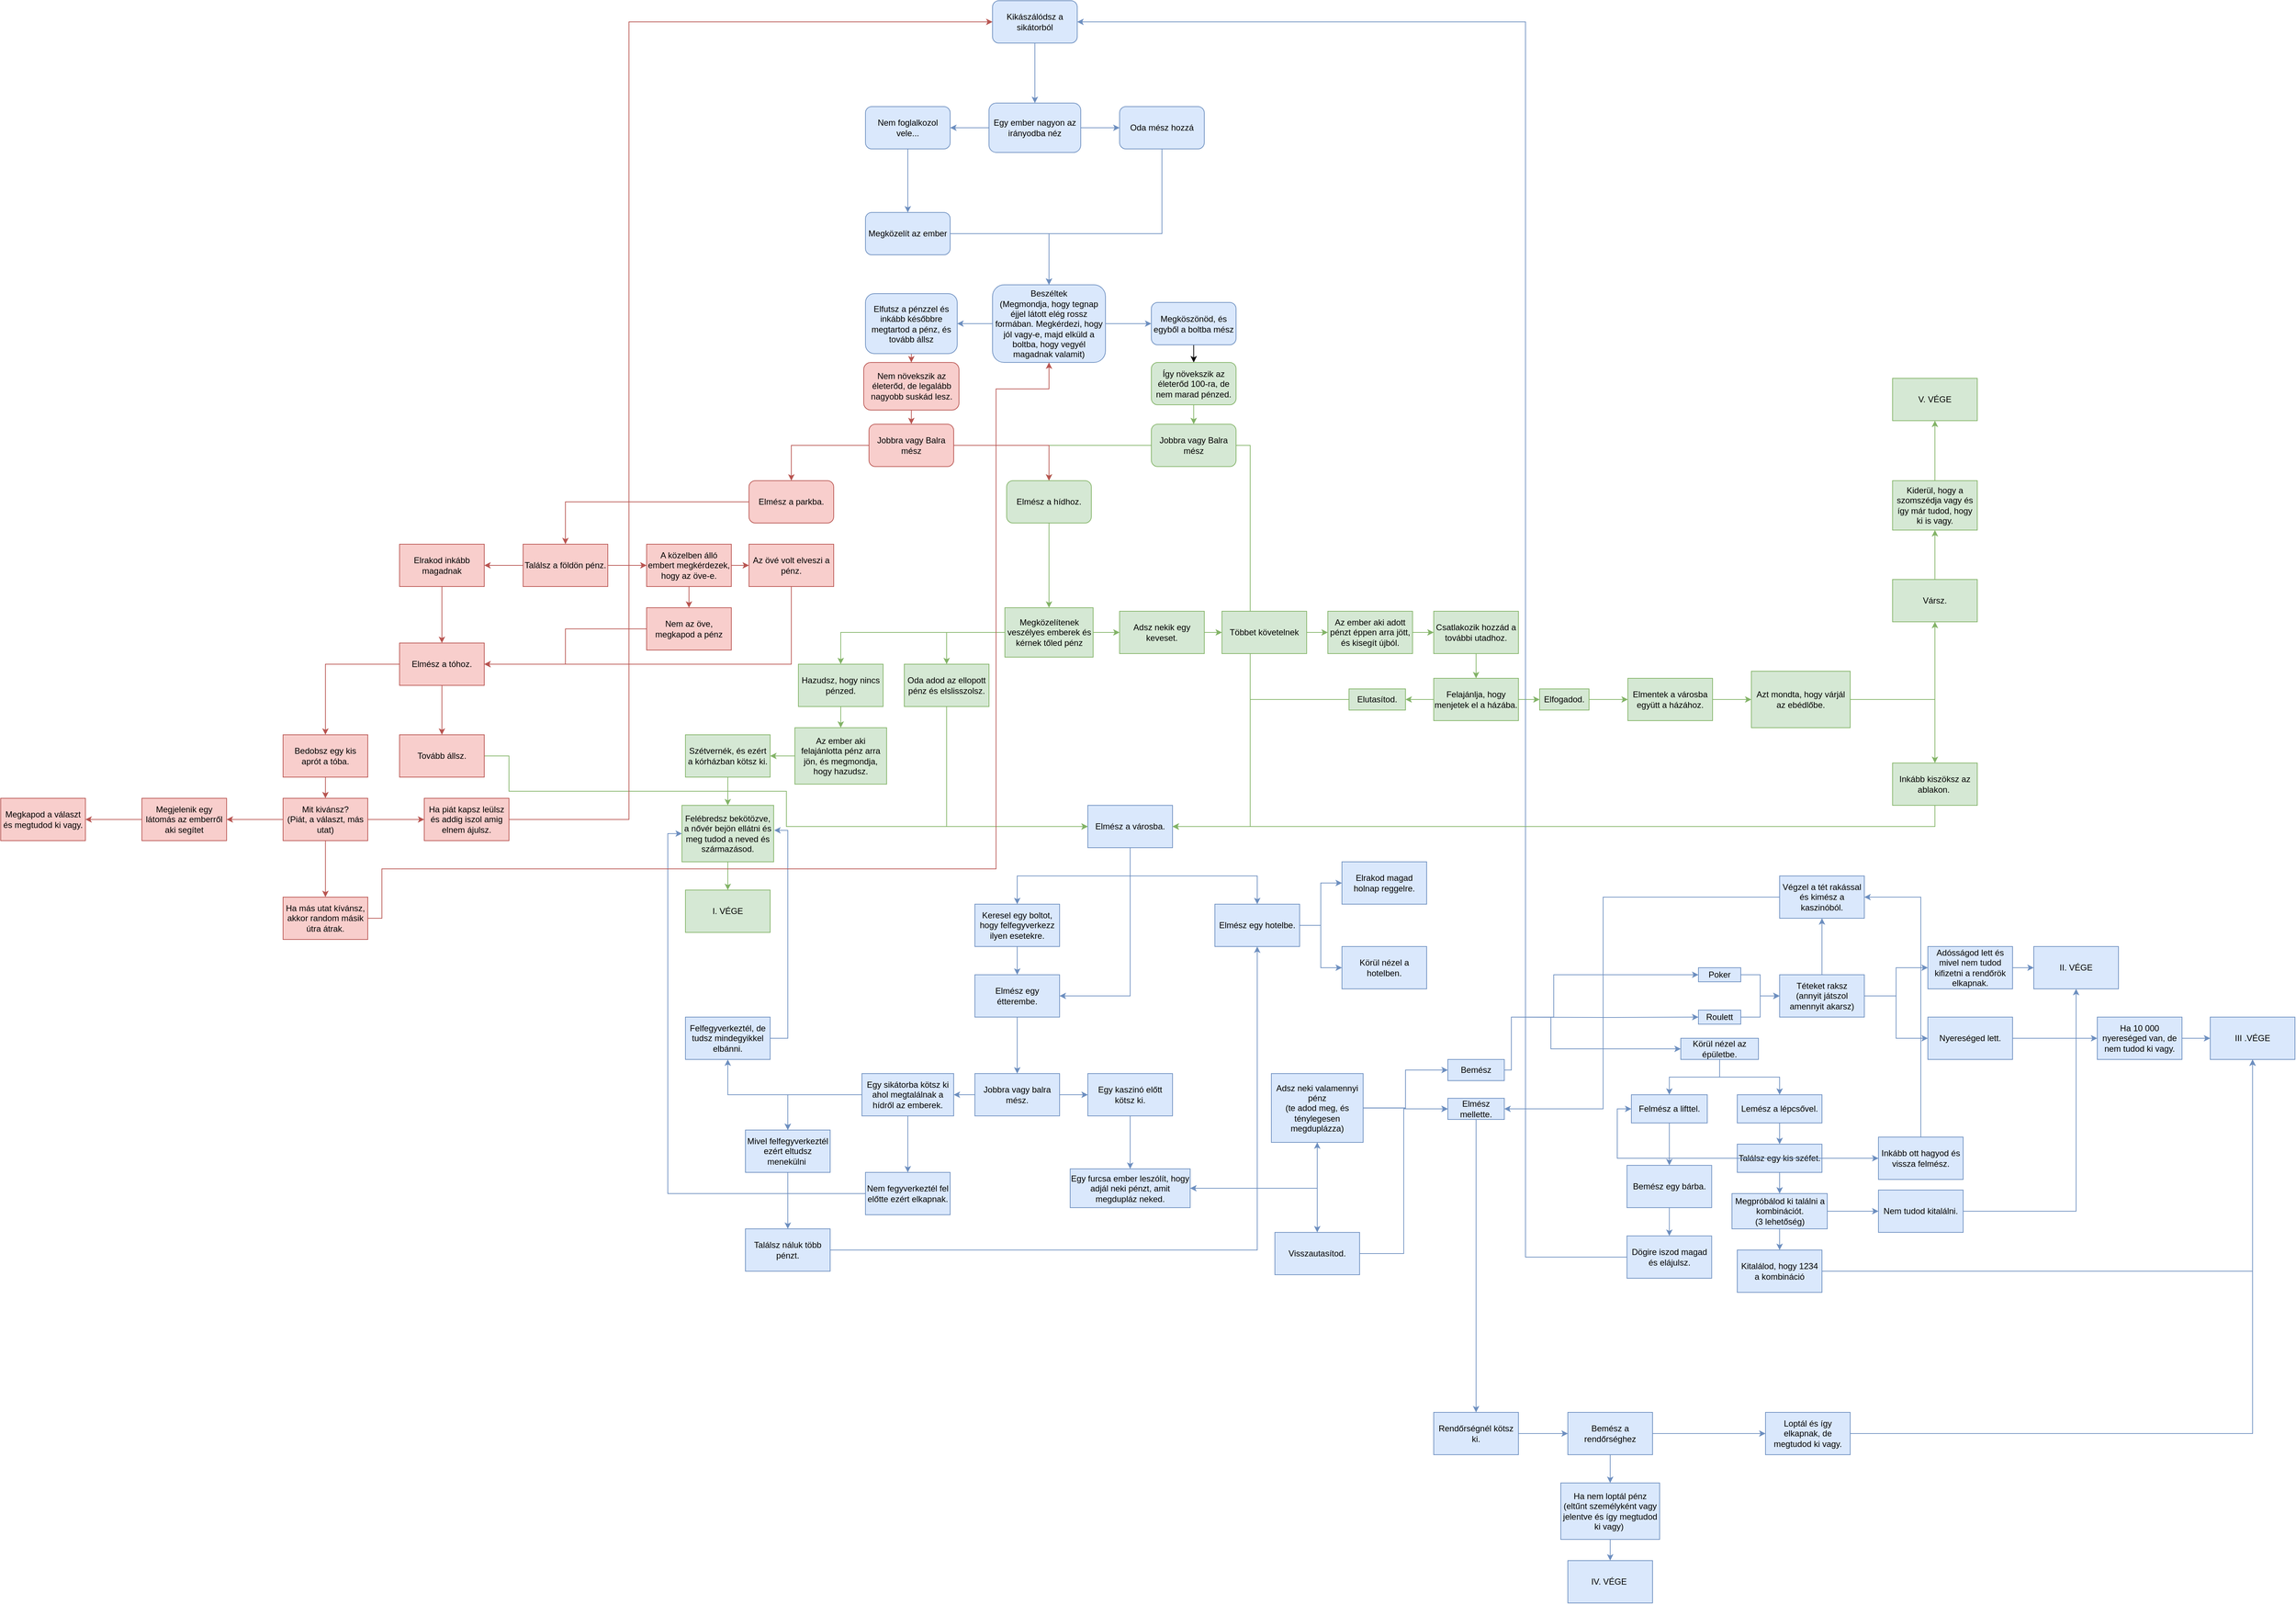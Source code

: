<mxfile version="22.1.1" type="device">
  <diagram name="1 oldal" id="aO040an8WPxSiDpJnwPP">
    <mxGraphModel dx="2548" dy="1338" grid="1" gridSize="10" guides="1" tooltips="1" connect="1" arrows="1" fold="1" page="1" pageScale="1" pageWidth="10000" pageHeight="10000" math="0" shadow="0">
      <root>
        <mxCell id="0" />
        <mxCell id="1" parent="0" />
        <mxCell id="iGLvWWdYhNniaDWui6tA-7" value="" style="edgeStyle=orthogonalEdgeStyle;rounded=0;orthogonalLoop=1;jettySize=auto;html=1;fillColor=#dae8fc;strokeColor=#6c8ebf;" parent="1" source="iGLvWWdYhNniaDWui6tA-1" target="iGLvWWdYhNniaDWui6tA-6" edge="1">
          <mxGeometry relative="1" as="geometry" />
        </mxCell>
        <mxCell id="iGLvWWdYhNniaDWui6tA-1" value="Kikászálódsz a sikátorból" style="rounded=1;whiteSpace=wrap;html=1;fillColor=#dae8fc;strokeColor=#6c8ebf;" parent="1" vertex="1">
          <mxGeometry x="2395" y="80" width="120" height="60" as="geometry" />
        </mxCell>
        <mxCell id="iGLvWWdYhNniaDWui6tA-9" value="" style="edgeStyle=orthogonalEdgeStyle;rounded=0;orthogonalLoop=1;jettySize=auto;html=1;fillColor=#dae8fc;strokeColor=#6c8ebf;" parent="1" source="iGLvWWdYhNniaDWui6tA-6" target="iGLvWWdYhNniaDWui6tA-8" edge="1">
          <mxGeometry relative="1" as="geometry" />
        </mxCell>
        <mxCell id="iGLvWWdYhNniaDWui6tA-11" value="" style="edgeStyle=orthogonalEdgeStyle;rounded=0;orthogonalLoop=1;jettySize=auto;html=1;fillColor=#dae8fc;strokeColor=#6c8ebf;" parent="1" source="iGLvWWdYhNniaDWui6tA-6" target="iGLvWWdYhNniaDWui6tA-10" edge="1">
          <mxGeometry relative="1" as="geometry" />
        </mxCell>
        <mxCell id="iGLvWWdYhNniaDWui6tA-6" value="Egy ember nagyon az irányodba néz" style="rounded=1;whiteSpace=wrap;html=1;fillColor=#dae8fc;strokeColor=#6c8ebf;" parent="1" vertex="1">
          <mxGeometry x="2390" y="225" width="130" height="70" as="geometry" />
        </mxCell>
        <mxCell id="iGLvWWdYhNniaDWui6tA-17" value="" style="edgeStyle=orthogonalEdgeStyle;rounded=0;orthogonalLoop=1;jettySize=auto;html=1;exitX=0.5;exitY=1;exitDx=0;exitDy=0;fillColor=#dae8fc;strokeColor=#6c8ebf;" parent="1" source="iGLvWWdYhNniaDWui6tA-8" target="iGLvWWdYhNniaDWui6tA-12" edge="1">
          <mxGeometry relative="1" as="geometry">
            <Array as="points">
              <mxPoint x="2635" y="410" />
              <mxPoint x="2475" y="410" />
            </Array>
          </mxGeometry>
        </mxCell>
        <mxCell id="iGLvWWdYhNniaDWui6tA-8" value="Oda mész hozzá" style="rounded=1;whiteSpace=wrap;html=1;fillColor=#dae8fc;strokeColor=#6c8ebf;" parent="1" vertex="1">
          <mxGeometry x="2575" y="230" width="120" height="60" as="geometry" />
        </mxCell>
        <mxCell id="iGLvWWdYhNniaDWui6tA-16" value="" style="edgeStyle=orthogonalEdgeStyle;rounded=0;orthogonalLoop=1;jettySize=auto;html=1;fillColor=#dae8fc;strokeColor=#6c8ebf;" parent="1" source="iGLvWWdYhNniaDWui6tA-10" target="iGLvWWdYhNniaDWui6tA-15" edge="1">
          <mxGeometry relative="1" as="geometry" />
        </mxCell>
        <mxCell id="iGLvWWdYhNniaDWui6tA-10" value="Nem foglalkozol vele..." style="rounded=1;whiteSpace=wrap;html=1;fillColor=#dae8fc;strokeColor=#6c8ebf;" parent="1" vertex="1">
          <mxGeometry x="2215" y="230" width="120" height="60" as="geometry" />
        </mxCell>
        <mxCell id="iGLvWWdYhNniaDWui6tA-21" value="" style="edgeStyle=orthogonalEdgeStyle;rounded=0;orthogonalLoop=1;jettySize=auto;html=1;fillColor=#dae8fc;strokeColor=#6c8ebf;" parent="1" source="iGLvWWdYhNniaDWui6tA-12" target="iGLvWWdYhNniaDWui6tA-20" edge="1">
          <mxGeometry relative="1" as="geometry" />
        </mxCell>
        <mxCell id="iGLvWWdYhNniaDWui6tA-23" value="" style="edgeStyle=orthogonalEdgeStyle;rounded=0;orthogonalLoop=1;jettySize=auto;html=1;fillColor=#dae8fc;strokeColor=#6c8ebf;" parent="1" source="iGLvWWdYhNniaDWui6tA-12" target="iGLvWWdYhNniaDWui6tA-22" edge="1">
          <mxGeometry relative="1" as="geometry" />
        </mxCell>
        <mxCell id="iGLvWWdYhNniaDWui6tA-12" value="Beszéltek&lt;br&gt;(Megmondja, hogy tegnap éjjel látott elég rossz formában. Megkérdezi, hogy jól vagy-e, majd elküld a boltba, hogy vegyél magadnak valamit)" style="rounded=1;whiteSpace=wrap;html=1;fillColor=#dae8fc;strokeColor=#6c8ebf;" parent="1" vertex="1">
          <mxGeometry x="2395" y="482.5" width="160" height="110" as="geometry" />
        </mxCell>
        <mxCell id="iGLvWWdYhNniaDWui6tA-18" style="edgeStyle=orthogonalEdgeStyle;rounded=0;orthogonalLoop=1;jettySize=auto;html=1;entryX=0.5;entryY=0;entryDx=0;entryDy=0;fillColor=#dae8fc;strokeColor=#6c8ebf;" parent="1" source="iGLvWWdYhNniaDWui6tA-15" target="iGLvWWdYhNniaDWui6tA-12" edge="1">
          <mxGeometry relative="1" as="geometry" />
        </mxCell>
        <mxCell id="iGLvWWdYhNniaDWui6tA-15" value="Megközelít az ember" style="rounded=1;whiteSpace=wrap;html=1;fillColor=#dae8fc;strokeColor=#6c8ebf;" parent="1" vertex="1">
          <mxGeometry x="2215" y="380" width="120" height="60" as="geometry" />
        </mxCell>
        <mxCell id="iGLvWWdYhNniaDWui6tA-25" value="" style="edgeStyle=orthogonalEdgeStyle;rounded=0;orthogonalLoop=1;jettySize=auto;html=1;" parent="1" source="iGLvWWdYhNniaDWui6tA-20" target="iGLvWWdYhNniaDWui6tA-24" edge="1">
          <mxGeometry relative="1" as="geometry" />
        </mxCell>
        <mxCell id="iGLvWWdYhNniaDWui6tA-20" value="Megköszönöd, és egyből a boltba mész" style="whiteSpace=wrap;html=1;rounded=1;fillColor=#dae8fc;strokeColor=#6c8ebf;" parent="1" vertex="1">
          <mxGeometry x="2620" y="507.5" width="120" height="60" as="geometry" />
        </mxCell>
        <mxCell id="iGLvWWdYhNniaDWui6tA-29" value="" style="edgeStyle=orthogonalEdgeStyle;rounded=0;orthogonalLoop=1;jettySize=auto;html=1;fillColor=#f8cecc;strokeColor=#b85450;" parent="1" source="iGLvWWdYhNniaDWui6tA-22" target="iGLvWWdYhNniaDWui6tA-28" edge="1">
          <mxGeometry relative="1" as="geometry" />
        </mxCell>
        <mxCell id="iGLvWWdYhNniaDWui6tA-22" value="Elfutsz a pénzzel és inkább későbbre megtartod a pénz, és tovább állsz" style="whiteSpace=wrap;html=1;rounded=1;fillColor=#dae8fc;strokeColor=#6c8ebf;" parent="1" vertex="1">
          <mxGeometry x="2215" y="495" width="130" height="85" as="geometry" />
        </mxCell>
        <mxCell id="iGLvWWdYhNniaDWui6tA-33" value="" style="edgeStyle=orthogonalEdgeStyle;rounded=0;orthogonalLoop=1;jettySize=auto;html=1;exitX=0;exitY=0.5;exitDx=0;exitDy=0;fillColor=#d5e8d4;strokeColor=#82b366;" parent="1" source="iGLvWWdYhNniaDWui6tA-61" target="iGLvWWdYhNniaDWui6tA-55" edge="1">
          <mxGeometry relative="1" as="geometry">
            <mxPoint x="2665.0" y="775" as="targetPoint" />
          </mxGeometry>
        </mxCell>
        <mxCell id="iGLvWWdYhNniaDWui6tA-60" value="" style="edgeStyle=orthogonalEdgeStyle;rounded=0;orthogonalLoop=1;jettySize=auto;html=1;exitX=1;exitY=0.5;exitDx=0;exitDy=0;entryX=1;entryY=0.5;entryDx=0;entryDy=0;fillColor=#d5e8d4;strokeColor=#82b366;" parent="1" source="iGLvWWdYhNniaDWui6tA-61" target="iGLvWWdYhNniaDWui6tA-80" edge="1">
          <mxGeometry relative="1" as="geometry">
            <mxPoint x="2860" y="760" as="targetPoint" />
          </mxGeometry>
        </mxCell>
        <mxCell id="iGLvWWdYhNniaDWui6tA-62" value="" style="edgeStyle=orthogonalEdgeStyle;rounded=0;orthogonalLoop=1;jettySize=auto;html=1;fillColor=#d5e8d4;strokeColor=#82b366;" parent="1" source="iGLvWWdYhNniaDWui6tA-24" target="iGLvWWdYhNniaDWui6tA-61" edge="1">
          <mxGeometry relative="1" as="geometry" />
        </mxCell>
        <mxCell id="iGLvWWdYhNniaDWui6tA-24" value="Így növekszik az életerőd 100-ra, de nem marad pénzed." style="whiteSpace=wrap;html=1;rounded=1;fillColor=#d5e8d4;strokeColor=#82b366;" parent="1" vertex="1">
          <mxGeometry x="2620" y="592.5" width="120" height="60" as="geometry" />
        </mxCell>
        <mxCell id="iGLvWWdYhNniaDWui6tA-46" value="" style="edgeStyle=orthogonalEdgeStyle;rounded=0;orthogonalLoop=1;jettySize=auto;html=1;exitX=0;exitY=0.5;exitDx=0;exitDy=0;fillColor=#f8cecc;strokeColor=#b85450;" parent="1" source="iGLvWWdYhNniaDWui6tA-63" target="iGLvWWdYhNniaDWui6tA-45" edge="1">
          <mxGeometry relative="1" as="geometry" />
        </mxCell>
        <mxCell id="iGLvWWdYhNniaDWui6tA-56" value="" style="edgeStyle=orthogonalEdgeStyle;rounded=0;orthogonalLoop=1;jettySize=auto;html=1;exitX=1;exitY=0.5;exitDx=0;exitDy=0;fillColor=#f8cecc;strokeColor=#b85450;" parent="1" source="iGLvWWdYhNniaDWui6tA-63" target="iGLvWWdYhNniaDWui6tA-55" edge="1">
          <mxGeometry relative="1" as="geometry" />
        </mxCell>
        <mxCell id="iGLvWWdYhNniaDWui6tA-64" value="" style="edgeStyle=orthogonalEdgeStyle;rounded=0;orthogonalLoop=1;jettySize=auto;html=1;fillColor=#f8cecc;strokeColor=#b85450;" parent="1" source="iGLvWWdYhNniaDWui6tA-28" target="iGLvWWdYhNniaDWui6tA-63" edge="1">
          <mxGeometry relative="1" as="geometry" />
        </mxCell>
        <mxCell id="iGLvWWdYhNniaDWui6tA-28" value="Nem növekszik az életerőd, de legalább nagyobb suskád lesz." style="whiteSpace=wrap;html=1;rounded=1;fillColor=#f8cecc;strokeColor=#b85450;" parent="1" vertex="1">
          <mxGeometry x="2212.5" y="592.5" width="135" height="67.5" as="geometry" />
        </mxCell>
        <mxCell id="iGLvWWdYhNniaDWui6tA-39" value="" style="edgeStyle=orthogonalEdgeStyle;rounded=0;orthogonalLoop=1;jettySize=auto;html=1;fillColor=#f8cecc;strokeColor=#b85450;" parent="1" source="iGLvWWdYhNniaDWui6tA-36" target="iGLvWWdYhNniaDWui6tA-38" edge="1">
          <mxGeometry relative="1" as="geometry" />
        </mxCell>
        <mxCell id="iGLvWWdYhNniaDWui6tA-41" value="" style="edgeStyle=orthogonalEdgeStyle;rounded=0;orthogonalLoop=1;jettySize=auto;html=1;fillColor=#f8cecc;strokeColor=#b85450;" parent="1" source="iGLvWWdYhNniaDWui6tA-36" target="iGLvWWdYhNniaDWui6tA-40" edge="1">
          <mxGeometry relative="1" as="geometry" />
        </mxCell>
        <mxCell id="iGLvWWdYhNniaDWui6tA-36" value="Találsz a földön pénz." style="rounded=0;whiteSpace=wrap;html=1;fillColor=#f8cecc;strokeColor=#b85450;" parent="1" vertex="1">
          <mxGeometry x="1730" y="850" width="120" height="60" as="geometry" />
        </mxCell>
        <mxCell id="iGLvWWdYhNniaDWui6tA-50" value="" style="edgeStyle=orthogonalEdgeStyle;rounded=0;orthogonalLoop=1;jettySize=auto;html=1;fillColor=#f8cecc;strokeColor=#b85450;" parent="1" source="iGLvWWdYhNniaDWui6tA-38" target="iGLvWWdYhNniaDWui6tA-49" edge="1">
          <mxGeometry relative="1" as="geometry" />
        </mxCell>
        <mxCell id="iGLvWWdYhNniaDWui6tA-52" value="" style="edgeStyle=orthogonalEdgeStyle;rounded=0;orthogonalLoop=1;jettySize=auto;html=1;fillColor=#f8cecc;strokeColor=#b85450;" parent="1" source="iGLvWWdYhNniaDWui6tA-38" target="iGLvWWdYhNniaDWui6tA-51" edge="1">
          <mxGeometry relative="1" as="geometry" />
        </mxCell>
        <mxCell id="iGLvWWdYhNniaDWui6tA-38" value="A közelben álló embert megkérdezek, hogy az öve-e." style="rounded=0;whiteSpace=wrap;html=1;fillColor=#f8cecc;strokeColor=#b85450;" parent="1" vertex="1">
          <mxGeometry x="1905" y="850" width="120" height="60" as="geometry" />
        </mxCell>
        <mxCell id="IY1WAJIcZyiLbwqata2a-6" value="" style="edgeStyle=orthogonalEdgeStyle;rounded=0;orthogonalLoop=1;jettySize=auto;html=1;fillColor=#f8cecc;strokeColor=#b85450;" parent="1" source="iGLvWWdYhNniaDWui6tA-40" target="IY1WAJIcZyiLbwqata2a-5" edge="1">
          <mxGeometry relative="1" as="geometry" />
        </mxCell>
        <mxCell id="iGLvWWdYhNniaDWui6tA-40" value="Elrakod inkább magadnak" style="rounded=0;whiteSpace=wrap;html=1;fillColor=#f8cecc;strokeColor=#b85450;" parent="1" vertex="1">
          <mxGeometry x="1555" y="850" width="120" height="60" as="geometry" />
        </mxCell>
        <mxCell id="IY1WAJIcZyiLbwqata2a-4" value="" style="edgeStyle=orthogonalEdgeStyle;rounded=0;orthogonalLoop=1;jettySize=auto;html=1;entryX=0.5;entryY=0;entryDx=0;entryDy=0;fillColor=#f8cecc;strokeColor=#b85450;" parent="1" source="iGLvWWdYhNniaDWui6tA-45" target="iGLvWWdYhNniaDWui6tA-36" edge="1">
          <mxGeometry relative="1" as="geometry">
            <mxPoint x="1970" y="790" as="targetPoint" />
          </mxGeometry>
        </mxCell>
        <mxCell id="iGLvWWdYhNniaDWui6tA-45" value="Elmész a parkba." style="whiteSpace=wrap;html=1;rounded=1;fillColor=#f8cecc;strokeColor=#b85450;" parent="1" vertex="1">
          <mxGeometry x="2050" y="760" width="120" height="60" as="geometry" />
        </mxCell>
        <mxCell id="IY1WAJIcZyiLbwqata2a-9" value="" style="edgeStyle=orthogonalEdgeStyle;rounded=0;orthogonalLoop=1;jettySize=auto;html=1;fillColor=#f8cecc;strokeColor=#b85450;" parent="1" source="iGLvWWdYhNniaDWui6tA-49" target="IY1WAJIcZyiLbwqata2a-5" edge="1">
          <mxGeometry relative="1" as="geometry">
            <mxPoint x="1825" y="970.0" as="targetPoint" />
          </mxGeometry>
        </mxCell>
        <mxCell id="iGLvWWdYhNniaDWui6tA-49" value="Nem az öve, megkapod a pénz" style="whiteSpace=wrap;html=1;rounded=0;fillColor=#f8cecc;strokeColor=#b85450;" parent="1" vertex="1">
          <mxGeometry x="1905" y="940" width="120" height="60" as="geometry" />
        </mxCell>
        <mxCell id="IY1WAJIcZyiLbwqata2a-7" value="" style="edgeStyle=orthogonalEdgeStyle;rounded=0;orthogonalLoop=1;jettySize=auto;html=1;entryX=1;entryY=0.5;entryDx=0;entryDy=0;fillColor=#f8cecc;strokeColor=#b85450;" parent="1" source="iGLvWWdYhNniaDWui6tA-51" target="IY1WAJIcZyiLbwqata2a-5" edge="1">
          <mxGeometry relative="1" as="geometry">
            <Array as="points">
              <mxPoint x="2110" y="1020" />
            </Array>
          </mxGeometry>
        </mxCell>
        <mxCell id="iGLvWWdYhNniaDWui6tA-51" value="Az övé volt elveszi a pénz." style="whiteSpace=wrap;html=1;rounded=0;fillColor=#f8cecc;strokeColor=#b85450;" parent="1" vertex="1">
          <mxGeometry x="2050" y="850" width="120" height="60" as="geometry" />
        </mxCell>
        <mxCell id="iGLvWWdYhNniaDWui6tA-55" value="Elmész a hídhoz." style="whiteSpace=wrap;html=1;rounded=1;fillColor=#d5e8d4;strokeColor=#82b366;" parent="1" vertex="1">
          <mxGeometry x="2415" y="760" width="120" height="60" as="geometry" />
        </mxCell>
        <mxCell id="iGLvWWdYhNniaDWui6tA-61" value="Jobbra vagy Balra mész" style="whiteSpace=wrap;html=1;rounded=1;fillColor=#d5e8d4;strokeColor=#82b366;" parent="1" vertex="1">
          <mxGeometry x="2620" y="680" width="120" height="60" as="geometry" />
        </mxCell>
        <mxCell id="iGLvWWdYhNniaDWui6tA-63" value="Jobbra vagy Balra mész" style="whiteSpace=wrap;html=1;rounded=1;fillColor=#f8cecc;strokeColor=#b85450;" parent="1" vertex="1">
          <mxGeometry x="2220" y="680" width="120" height="60" as="geometry" />
        </mxCell>
        <mxCell id="iGLvWWdYhNniaDWui6tA-69" value="" style="edgeStyle=orthogonalEdgeStyle;rounded=0;orthogonalLoop=1;jettySize=auto;html=1;exitX=0.5;exitY=1;exitDx=0;exitDy=0;fillColor=#d5e8d4;strokeColor=#82b366;" parent="1" source="iGLvWWdYhNniaDWui6tA-55" target="iGLvWWdYhNniaDWui6tA-68" edge="1">
          <mxGeometry relative="1" as="geometry">
            <mxPoint x="2475.0" y="900" as="sourcePoint" />
          </mxGeometry>
        </mxCell>
        <mxCell id="iGLvWWdYhNniaDWui6tA-71" value="" style="edgeStyle=orthogonalEdgeStyle;rounded=0;orthogonalLoop=1;jettySize=auto;html=1;fillColor=#d5e8d4;strokeColor=#82b366;" parent="1" source="iGLvWWdYhNniaDWui6tA-68" target="iGLvWWdYhNniaDWui6tA-70" edge="1">
          <mxGeometry relative="1" as="geometry" />
        </mxCell>
        <mxCell id="iGLvWWdYhNniaDWui6tA-73" value="" style="edgeStyle=orthogonalEdgeStyle;rounded=0;orthogonalLoop=1;jettySize=auto;html=1;fillColor=#d5e8d4;strokeColor=#82b366;" parent="1" source="iGLvWWdYhNniaDWui6tA-68" target="iGLvWWdYhNniaDWui6tA-72" edge="1">
          <mxGeometry relative="1" as="geometry" />
        </mxCell>
        <mxCell id="iGLvWWdYhNniaDWui6tA-68" value="Megközelítenek veszélyes emberek és kérnek tőled pénz" style="whiteSpace=wrap;html=1;fillColor=#d5e8d4;strokeColor=#82b366;" parent="1" vertex="1">
          <mxGeometry x="2412.5" y="940" width="125" height="70" as="geometry" />
        </mxCell>
        <mxCell id="iGLvWWdYhNniaDWui6tA-77" value="" style="edgeStyle=orthogonalEdgeStyle;rounded=0;orthogonalLoop=1;jettySize=auto;html=1;fillColor=#d5e8d4;strokeColor=#82b366;" parent="1" source="iGLvWWdYhNniaDWui6tA-70" target="iGLvWWdYhNniaDWui6tA-76" edge="1">
          <mxGeometry relative="1" as="geometry" />
        </mxCell>
        <mxCell id="iGLvWWdYhNniaDWui6tA-70" value="Hazudsz, hogy nincs pénzed." style="whiteSpace=wrap;html=1;fillColor=#d5e8d4;strokeColor=#82b366;" parent="1" vertex="1">
          <mxGeometry x="2120" y="1020" width="120" height="60" as="geometry" />
        </mxCell>
        <mxCell id="iGLvWWdYhNniaDWui6tA-83" value="" style="edgeStyle=orthogonalEdgeStyle;rounded=0;orthogonalLoop=1;jettySize=auto;html=1;fillColor=#d5e8d4;strokeColor=#82b366;" parent="1" source="iGLvWWdYhNniaDWui6tA-72" target="iGLvWWdYhNniaDWui6tA-82" edge="1">
          <mxGeometry relative="1" as="geometry" />
        </mxCell>
        <mxCell id="iGLvWWdYhNniaDWui6tA-72" value="Adsz nekik egy keveset." style="whiteSpace=wrap;html=1;fillColor=#d5e8d4;strokeColor=#82b366;" parent="1" vertex="1">
          <mxGeometry x="2575" y="945" width="120" height="60" as="geometry" />
        </mxCell>
        <mxCell id="iGLvWWdYhNniaDWui6tA-74" value="" style="edgeStyle=orthogonalEdgeStyle;rounded=0;orthogonalLoop=1;jettySize=auto;html=1;exitX=0;exitY=0.5;exitDx=0;exitDy=0;fillColor=#d5e8d4;strokeColor=#82b366;" parent="1" source="iGLvWWdYhNniaDWui6tA-68" target="iGLvWWdYhNniaDWui6tA-75" edge="1">
          <mxGeometry relative="1" as="geometry">
            <mxPoint x="2425" y="980" as="sourcePoint" />
            <mxPoint x="2360" y="1030" as="targetPoint" />
          </mxGeometry>
        </mxCell>
        <mxCell id="iGLvWWdYhNniaDWui6tA-81" value="" style="edgeStyle=orthogonalEdgeStyle;rounded=0;orthogonalLoop=1;jettySize=auto;html=1;exitX=0.5;exitY=1;exitDx=0;exitDy=0;entryX=0;entryY=0.5;entryDx=0;entryDy=0;fillColor=#d5e8d4;strokeColor=#82b366;" parent="1" source="iGLvWWdYhNniaDWui6tA-75" target="iGLvWWdYhNniaDWui6tA-80" edge="1">
          <mxGeometry relative="1" as="geometry" />
        </mxCell>
        <mxCell id="iGLvWWdYhNniaDWui6tA-75" value="Oda adod az ellopott pénz és elslisszolsz." style="whiteSpace=wrap;html=1;fillColor=#d5e8d4;strokeColor=#82b366;" parent="1" vertex="1">
          <mxGeometry x="2270" y="1020" width="120" height="60" as="geometry" />
        </mxCell>
        <mxCell id="iGLvWWdYhNniaDWui6tA-79" value="" style="edgeStyle=orthogonalEdgeStyle;rounded=0;orthogonalLoop=1;jettySize=auto;html=1;fillColor=#d5e8d4;strokeColor=#82b366;" parent="1" source="iGLvWWdYhNniaDWui6tA-76" target="iGLvWWdYhNniaDWui6tA-78" edge="1">
          <mxGeometry relative="1" as="geometry" />
        </mxCell>
        <mxCell id="iGLvWWdYhNniaDWui6tA-76" value="Az ember aki felajánlotta pénz arra jön, és megmondja, hogy hazudsz." style="whiteSpace=wrap;html=1;fillColor=#d5e8d4;strokeColor=#82b366;" parent="1" vertex="1">
          <mxGeometry x="2115" y="1110" width="130" height="80" as="geometry" />
        </mxCell>
        <mxCell id="iGLvWWdYhNniaDWui6tA-99" value="" style="edgeStyle=orthogonalEdgeStyle;rounded=0;orthogonalLoop=1;jettySize=auto;html=1;fillColor=#d5e8d4;strokeColor=#82b366;" parent="1" source="iGLvWWdYhNniaDWui6tA-78" target="iGLvWWdYhNniaDWui6tA-98" edge="1">
          <mxGeometry relative="1" as="geometry" />
        </mxCell>
        <mxCell id="iGLvWWdYhNniaDWui6tA-78" value="Szétvernék, és ezért a kórházban kötsz ki." style="whiteSpace=wrap;html=1;fillColor=#d5e8d4;strokeColor=#82b366;" parent="1" vertex="1">
          <mxGeometry x="1960" y="1120" width="120" height="60" as="geometry" />
        </mxCell>
        <mxCell id="iGLvWWdYhNniaDWui6tA-103" value="" style="edgeStyle=orthogonalEdgeStyle;rounded=0;orthogonalLoop=1;jettySize=auto;html=1;exitX=0.5;exitY=1;exitDx=0;exitDy=0;fillColor=#dae8fc;strokeColor=#6c8ebf;" parent="1" source="iGLvWWdYhNniaDWui6tA-80" target="iGLvWWdYhNniaDWui6tA-102" edge="1">
          <mxGeometry relative="1" as="geometry" />
        </mxCell>
        <mxCell id="iGLvWWdYhNniaDWui6tA-119" value="" style="edgeStyle=orthogonalEdgeStyle;rounded=0;orthogonalLoop=1;jettySize=auto;html=1;entryX=1;entryY=0.5;entryDx=0;entryDy=0;exitX=0.5;exitY=1;exitDx=0;exitDy=0;fillColor=#dae8fc;strokeColor=#6c8ebf;" parent="1" source="iGLvWWdYhNniaDWui6tA-80" target="iGLvWWdYhNniaDWui6tA-109" edge="1">
          <mxGeometry relative="1" as="geometry">
            <mxPoint x="2590" y="1360" as="targetPoint" />
          </mxGeometry>
        </mxCell>
        <mxCell id="iGLvWWdYhNniaDWui6tA-80" value="Elmész a városba." style="whiteSpace=wrap;html=1;fillColor=#dae8fc;strokeColor=#6c8ebf;" parent="1" vertex="1">
          <mxGeometry x="2530" y="1220" width="120" height="60" as="geometry" />
        </mxCell>
        <mxCell id="iGLvWWdYhNniaDWui6tA-85" value="" style="edgeStyle=orthogonalEdgeStyle;rounded=0;orthogonalLoop=1;jettySize=auto;html=1;fillColor=#d5e8d4;strokeColor=#82b366;" parent="1" source="iGLvWWdYhNniaDWui6tA-82" target="iGLvWWdYhNniaDWui6tA-84" edge="1">
          <mxGeometry relative="1" as="geometry" />
        </mxCell>
        <mxCell id="iGLvWWdYhNniaDWui6tA-82" value="Többet követelnek" style="whiteSpace=wrap;html=1;fillColor=#d5e8d4;strokeColor=#82b366;" parent="1" vertex="1">
          <mxGeometry x="2720" y="945" width="120" height="60" as="geometry" />
        </mxCell>
        <mxCell id="iGLvWWdYhNniaDWui6tA-87" value="" style="edgeStyle=orthogonalEdgeStyle;rounded=0;orthogonalLoop=1;jettySize=auto;html=1;fillColor=#d5e8d4;strokeColor=#82b366;" parent="1" source="iGLvWWdYhNniaDWui6tA-84" target="iGLvWWdYhNniaDWui6tA-86" edge="1">
          <mxGeometry relative="1" as="geometry" />
        </mxCell>
        <mxCell id="iGLvWWdYhNniaDWui6tA-84" value="Az ember aki adott pénzt éppen arra jött, és kisegít újból." style="whiteSpace=wrap;html=1;fillColor=#d5e8d4;strokeColor=#82b366;" parent="1" vertex="1">
          <mxGeometry x="2870" y="945" width="120" height="60" as="geometry" />
        </mxCell>
        <mxCell id="iGLvWWdYhNniaDWui6tA-89" value="" style="edgeStyle=orthogonalEdgeStyle;rounded=0;orthogonalLoop=1;jettySize=auto;html=1;fillColor=#d5e8d4;strokeColor=#82b366;" parent="1" source="iGLvWWdYhNniaDWui6tA-86" target="iGLvWWdYhNniaDWui6tA-88" edge="1">
          <mxGeometry relative="1" as="geometry" />
        </mxCell>
        <mxCell id="iGLvWWdYhNniaDWui6tA-86" value="Csatlakozik hozzád a további utadhoz." style="whiteSpace=wrap;html=1;fillColor=#d5e8d4;strokeColor=#82b366;" parent="1" vertex="1">
          <mxGeometry x="3020" y="945" width="120" height="60" as="geometry" />
        </mxCell>
        <mxCell id="iGLvWWdYhNniaDWui6tA-91" value="" style="edgeStyle=orthogonalEdgeStyle;rounded=0;orthogonalLoop=1;jettySize=auto;html=1;fillColor=#d5e8d4;strokeColor=#82b366;" parent="1" source="iGLvWWdYhNniaDWui6tA-88" target="iGLvWWdYhNniaDWui6tA-90" edge="1">
          <mxGeometry relative="1" as="geometry" />
        </mxCell>
        <mxCell id="iGLvWWdYhNniaDWui6tA-93" value="" style="edgeStyle=orthogonalEdgeStyle;rounded=0;orthogonalLoop=1;jettySize=auto;html=1;fillColor=#d5e8d4;strokeColor=#82b366;" parent="1" source="iGLvWWdYhNniaDWui6tA-88" target="iGLvWWdYhNniaDWui6tA-92" edge="1">
          <mxGeometry relative="1" as="geometry" />
        </mxCell>
        <mxCell id="iGLvWWdYhNniaDWui6tA-88" value="Felajánlja, hogy menjetek el a házába." style="whiteSpace=wrap;html=1;fillColor=#d5e8d4;strokeColor=#82b366;" parent="1" vertex="1">
          <mxGeometry x="3020" y="1040" width="120" height="60" as="geometry" />
        </mxCell>
        <mxCell id="iGLvWWdYhNniaDWui6tA-95" value="" style="edgeStyle=orthogonalEdgeStyle;rounded=0;orthogonalLoop=1;jettySize=auto;html=1;entryX=1;entryY=0.5;entryDx=0;entryDy=0;fillColor=#d5e8d4;strokeColor=#82b366;" parent="1" source="iGLvWWdYhNniaDWui6tA-90" target="iGLvWWdYhNniaDWui6tA-80" edge="1">
          <mxGeometry relative="1" as="geometry">
            <mxPoint x="2940.0" y="1150" as="targetPoint" />
            <Array as="points">
              <mxPoint x="2760" y="1070" />
              <mxPoint x="2760" y="1250" />
            </Array>
          </mxGeometry>
        </mxCell>
        <mxCell id="iGLvWWdYhNniaDWui6tA-90" value="Elutasítod." style="whiteSpace=wrap;html=1;fillColor=#d5e8d4;strokeColor=#82b366;" parent="1" vertex="1">
          <mxGeometry x="2900" y="1055" width="80" height="30" as="geometry" />
        </mxCell>
        <mxCell id="iGLvWWdYhNniaDWui6tA-97" value="" style="edgeStyle=orthogonalEdgeStyle;rounded=0;orthogonalLoop=1;jettySize=auto;html=1;fillColor=#d5e8d4;strokeColor=#82b366;" parent="1" source="iGLvWWdYhNniaDWui6tA-92" target="iGLvWWdYhNniaDWui6tA-96" edge="1">
          <mxGeometry relative="1" as="geometry" />
        </mxCell>
        <mxCell id="iGLvWWdYhNniaDWui6tA-92" value="Elfogadod." style="whiteSpace=wrap;html=1;fillColor=#d5e8d4;strokeColor=#82b366;" parent="1" vertex="1">
          <mxGeometry x="3170" y="1055" width="70" height="30" as="geometry" />
        </mxCell>
        <mxCell id="IY1WAJIcZyiLbwqata2a-2" value="" style="edgeStyle=orthogonalEdgeStyle;rounded=0;orthogonalLoop=1;jettySize=auto;html=1;entryX=0;entryY=0.5;entryDx=0;entryDy=0;fillColor=#d5e8d4;strokeColor=#82b366;" parent="1" source="iGLvWWdYhNniaDWui6tA-96" target="IY1WAJIcZyiLbwqata2a-1" edge="1">
          <mxGeometry relative="1" as="geometry" />
        </mxCell>
        <mxCell id="iGLvWWdYhNniaDWui6tA-96" value="Elmentek a városba együtt a házához." style="whiteSpace=wrap;html=1;fillColor=#d5e8d4;strokeColor=#82b366;" parent="1" vertex="1">
          <mxGeometry x="3295" y="1040" width="120" height="60" as="geometry" />
        </mxCell>
        <mxCell id="iGLvWWdYhNniaDWui6tA-101" value="" style="edgeStyle=orthogonalEdgeStyle;rounded=0;orthogonalLoop=1;jettySize=auto;html=1;fillColor=#d5e8d4;strokeColor=#82b366;" parent="1" source="iGLvWWdYhNniaDWui6tA-98" target="iGLvWWdYhNniaDWui6tA-100" edge="1">
          <mxGeometry relative="1" as="geometry" />
        </mxCell>
        <mxCell id="iGLvWWdYhNniaDWui6tA-98" value="Felébredsz bekötözve, a nővér bejön ellátni és meg tudod a neved és származásod." style="whiteSpace=wrap;html=1;fillColor=#d5e8d4;strokeColor=#82b366;" parent="1" vertex="1">
          <mxGeometry x="1955" y="1220" width="130" height="80" as="geometry" />
        </mxCell>
        <mxCell id="iGLvWWdYhNniaDWui6tA-100" value="I. VÉGE" style="whiteSpace=wrap;html=1;fillColor=#d5e8d4;strokeColor=#82b366;" parent="1" vertex="1">
          <mxGeometry x="1960" y="1340" width="120" height="60" as="geometry" />
        </mxCell>
        <mxCell id="iGLvWWdYhNniaDWui6tA-117" value="" style="edgeStyle=orthogonalEdgeStyle;rounded=0;orthogonalLoop=1;jettySize=auto;html=1;fillColor=#dae8fc;strokeColor=#6c8ebf;" parent="1" source="iGLvWWdYhNniaDWui6tA-102" target="iGLvWWdYhNniaDWui6tA-109" edge="1">
          <mxGeometry relative="1" as="geometry" />
        </mxCell>
        <mxCell id="iGLvWWdYhNniaDWui6tA-102" value="Keresel egy boltot, hogy felfegyverkezz ilyen esetekre." style="whiteSpace=wrap;html=1;fillColor=#dae8fc;strokeColor=#6c8ebf;" parent="1" vertex="1">
          <mxGeometry x="2370" y="1360" width="120" height="60" as="geometry" />
        </mxCell>
        <mxCell id="iGLvWWdYhNniaDWui6tA-114" value="" style="edgeStyle=orthogonalEdgeStyle;rounded=0;orthogonalLoop=1;jettySize=auto;html=1;fillColor=#dae8fc;strokeColor=#6c8ebf;" parent="1" source="iGLvWWdYhNniaDWui6tA-104" target="iGLvWWdYhNniaDWui6tA-113" edge="1">
          <mxGeometry relative="1" as="geometry" />
        </mxCell>
        <mxCell id="iGLvWWdYhNniaDWui6tA-104" value="Elmész egy hotelbe." style="whiteSpace=wrap;html=1;fillColor=#dae8fc;strokeColor=#6c8ebf;" parent="1" vertex="1">
          <mxGeometry x="2710" y="1360" width="120" height="60" as="geometry" />
        </mxCell>
        <mxCell id="iGLvWWdYhNniaDWui6tA-107" value="" style="edgeStyle=orthogonalEdgeStyle;rounded=0;orthogonalLoop=1;jettySize=auto;html=1;exitX=0.5;exitY=1;exitDx=0;exitDy=0;entryX=0.5;entryY=0;entryDx=0;entryDy=0;fillColor=#dae8fc;strokeColor=#6c8ebf;" parent="1" source="iGLvWWdYhNniaDWui6tA-80" target="iGLvWWdYhNniaDWui6tA-104" edge="1">
          <mxGeometry relative="1" as="geometry">
            <mxPoint x="2760" y="1320" as="sourcePoint" />
            <mxPoint x="2590" y="1400" as="targetPoint" />
          </mxGeometry>
        </mxCell>
        <mxCell id="iGLvWWdYhNniaDWui6tA-112" value="" style="edgeStyle=orthogonalEdgeStyle;rounded=0;orthogonalLoop=1;jettySize=auto;html=1;fillColor=#dae8fc;strokeColor=#6c8ebf;" parent="1" source="iGLvWWdYhNniaDWui6tA-109" target="iGLvWWdYhNniaDWui6tA-111" edge="1">
          <mxGeometry relative="1" as="geometry" />
        </mxCell>
        <mxCell id="iGLvWWdYhNniaDWui6tA-109" value="Elmész egy étterembe." style="whiteSpace=wrap;html=1;fillColor=#dae8fc;strokeColor=#6c8ebf;" parent="1" vertex="1">
          <mxGeometry x="2370" y="1460" width="120" height="60" as="geometry" />
        </mxCell>
        <mxCell id="iGLvWWdYhNniaDWui6tA-116" value="" style="edgeStyle=orthogonalEdgeStyle;rounded=0;orthogonalLoop=1;jettySize=auto;html=1;fillColor=#dae8fc;strokeColor=#6c8ebf;" parent="1" source="iGLvWWdYhNniaDWui6tA-111" target="iGLvWWdYhNniaDWui6tA-115" edge="1">
          <mxGeometry relative="1" as="geometry" />
        </mxCell>
        <mxCell id="iGLvWWdYhNniaDWui6tA-135" value="" style="edgeStyle=orthogonalEdgeStyle;rounded=0;orthogonalLoop=1;jettySize=auto;html=1;fillColor=#dae8fc;strokeColor=#6c8ebf;" parent="1" source="iGLvWWdYhNniaDWui6tA-111" target="iGLvWWdYhNniaDWui6tA-134" edge="1">
          <mxGeometry relative="1" as="geometry" />
        </mxCell>
        <mxCell id="iGLvWWdYhNniaDWui6tA-111" value="Jobbra vagy balra mész." style="whiteSpace=wrap;html=1;fillColor=#dae8fc;strokeColor=#6c8ebf;" parent="1" vertex="1">
          <mxGeometry x="2370" y="1600" width="120" height="60" as="geometry" />
        </mxCell>
        <mxCell id="iGLvWWdYhNniaDWui6tA-113" value="Elrakod magad holnap reggelre." style="whiteSpace=wrap;html=1;fillColor=#dae8fc;strokeColor=#6c8ebf;" parent="1" vertex="1">
          <mxGeometry x="2890" y="1300" width="120" height="60" as="geometry" />
        </mxCell>
        <mxCell id="iGLvWWdYhNniaDWui6tA-121" value="" style="edgeStyle=orthogonalEdgeStyle;rounded=0;orthogonalLoop=1;jettySize=auto;html=1;fillColor=#dae8fc;strokeColor=#6c8ebf;" parent="1" source="iGLvWWdYhNniaDWui6tA-115" target="iGLvWWdYhNniaDWui6tA-120" edge="1">
          <mxGeometry relative="1" as="geometry" />
        </mxCell>
        <mxCell id="iGLvWWdYhNniaDWui6tA-128" value="" style="edgeStyle=orthogonalEdgeStyle;rounded=0;orthogonalLoop=1;jettySize=auto;html=1;fillColor=#dae8fc;strokeColor=#6c8ebf;" parent="1" source="iGLvWWdYhNniaDWui6tA-115" target="iGLvWWdYhNniaDWui6tA-127" edge="1">
          <mxGeometry relative="1" as="geometry" />
        </mxCell>
        <mxCell id="iGLvWWdYhNniaDWui6tA-115" value="Egy sikátorba kötsz ki ahol megtalálnak a hídről az emberek." style="whiteSpace=wrap;html=1;fillColor=#dae8fc;strokeColor=#6c8ebf;" parent="1" vertex="1">
          <mxGeometry x="2210" y="1600" width="130" height="60" as="geometry" />
        </mxCell>
        <mxCell id="iGLvWWdYhNniaDWui6tA-131" value="" style="edgeStyle=orthogonalEdgeStyle;rounded=0;orthogonalLoop=1;jettySize=auto;html=1;fillColor=#dae8fc;strokeColor=#6c8ebf;" parent="1" source="iGLvWWdYhNniaDWui6tA-120" target="iGLvWWdYhNniaDWui6tA-130" edge="1">
          <mxGeometry relative="1" as="geometry" />
        </mxCell>
        <mxCell id="iGLvWWdYhNniaDWui6tA-120" value="Mivel felfegyverkeztél ezért eltudsz menekülni&amp;nbsp;" style="whiteSpace=wrap;html=1;fillColor=#dae8fc;strokeColor=#6c8ebf;" parent="1" vertex="1">
          <mxGeometry x="2045" y="1680" width="120" height="60" as="geometry" />
        </mxCell>
        <mxCell id="iGLvWWdYhNniaDWui6tA-122" value="" style="edgeStyle=orthogonalEdgeStyle;rounded=0;orthogonalLoop=1;jettySize=auto;html=1;exitX=0;exitY=0.5;exitDx=0;exitDy=0;entryX=0.5;entryY=1;entryDx=0;entryDy=0;fillColor=#dae8fc;strokeColor=#6c8ebf;" parent="1" source="iGLvWWdYhNniaDWui6tA-115" target="iGLvWWdYhNniaDWui6tA-123" edge="1">
          <mxGeometry relative="1" as="geometry">
            <mxPoint x="2210" y="1580" as="sourcePoint" />
            <mxPoint x="2110" y="1580" as="targetPoint" />
          </mxGeometry>
        </mxCell>
        <mxCell id="iGLvWWdYhNniaDWui6tA-124" value="" style="edgeStyle=orthogonalEdgeStyle;rounded=0;orthogonalLoop=1;jettySize=auto;html=1;exitX=0;exitY=0.5;exitDx=0;exitDy=0;fillColor=#dae8fc;strokeColor=#6c8ebf;" parent="1" source="iGLvWWdYhNniaDWui6tA-115" target="iGLvWWdYhNniaDWui6tA-120" edge="1">
          <mxGeometry relative="1" as="geometry" />
        </mxCell>
        <mxCell id="iGLvWWdYhNniaDWui6tA-126" value="" style="edgeStyle=orthogonalEdgeStyle;rounded=0;orthogonalLoop=1;jettySize=auto;html=1;entryX=1.006;entryY=0.442;entryDx=0;entryDy=0;entryPerimeter=0;fillColor=#dae8fc;strokeColor=#6c8ebf;" parent="1" source="iGLvWWdYhNniaDWui6tA-123" target="iGLvWWdYhNniaDWui6tA-98" edge="1">
          <mxGeometry relative="1" as="geometry">
            <mxPoint x="2010" y="1440" as="targetPoint" />
            <Array as="points">
              <mxPoint x="2105" y="1550" />
              <mxPoint x="2105" y="1255" />
            </Array>
          </mxGeometry>
        </mxCell>
        <mxCell id="iGLvWWdYhNniaDWui6tA-123" value="Felfegyverkeztél, de tudsz mindegyikkel elbánni." style="whiteSpace=wrap;html=1;fillColor=#dae8fc;strokeColor=#6c8ebf;" parent="1" vertex="1">
          <mxGeometry x="1960" y="1520" width="120" height="60" as="geometry" />
        </mxCell>
        <mxCell id="iGLvWWdYhNniaDWui6tA-129" value="" style="edgeStyle=orthogonalEdgeStyle;rounded=0;orthogonalLoop=1;jettySize=auto;html=1;entryX=0;entryY=0.5;entryDx=0;entryDy=0;fillColor=#dae8fc;strokeColor=#6c8ebf;" parent="1" source="iGLvWWdYhNniaDWui6tA-127" target="iGLvWWdYhNniaDWui6tA-98" edge="1">
          <mxGeometry relative="1" as="geometry" />
        </mxCell>
        <mxCell id="iGLvWWdYhNniaDWui6tA-127" value="Nem fegyverkeztél fel előtte ezért elkapnak." style="whiteSpace=wrap;html=1;fillColor=#dae8fc;strokeColor=#6c8ebf;" parent="1" vertex="1">
          <mxGeometry x="2215" y="1740" width="120" height="60" as="geometry" />
        </mxCell>
        <mxCell id="iGLvWWdYhNniaDWui6tA-133" value="" style="edgeStyle=orthogonalEdgeStyle;rounded=0;orthogonalLoop=1;jettySize=auto;html=1;entryX=0.5;entryY=1;entryDx=0;entryDy=0;fillColor=#dae8fc;strokeColor=#6c8ebf;" parent="1" source="iGLvWWdYhNniaDWui6tA-130" target="iGLvWWdYhNniaDWui6tA-104" edge="1">
          <mxGeometry relative="1" as="geometry">
            <mxPoint x="2710" y="1850" as="targetPoint" />
          </mxGeometry>
        </mxCell>
        <mxCell id="iGLvWWdYhNniaDWui6tA-130" value="Találsz náluk több pénzt." style="whiteSpace=wrap;html=1;fillColor=#dae8fc;strokeColor=#6c8ebf;" parent="1" vertex="1">
          <mxGeometry x="2045" y="1820" width="120" height="60" as="geometry" />
        </mxCell>
        <mxCell id="IbvanM7AaCv2UUpdoF-7-2" value="" style="edgeStyle=orthogonalEdgeStyle;rounded=0;orthogonalLoop=1;jettySize=auto;html=1;entryX=0.5;entryY=0;entryDx=0;entryDy=0;fillColor=#dae8fc;strokeColor=#6c8ebf;" parent="1" source="iGLvWWdYhNniaDWui6tA-134" target="iGLvWWdYhNniaDWui6tA-144" edge="1">
          <mxGeometry relative="1" as="geometry">
            <mxPoint x="2730.0" y="1630" as="targetPoint" />
          </mxGeometry>
        </mxCell>
        <mxCell id="iGLvWWdYhNniaDWui6tA-134" value="Egy kaszinó előtt kötsz ki." style="whiteSpace=wrap;html=1;fillColor=#dae8fc;strokeColor=#6c8ebf;" parent="1" vertex="1">
          <mxGeometry x="2530" y="1600" width="120" height="60" as="geometry" />
        </mxCell>
        <mxCell id="iGLvWWdYhNniaDWui6tA-136" value="" style="edgeStyle=orthogonalEdgeStyle;rounded=0;orthogonalLoop=1;jettySize=auto;html=1;exitX=1;exitY=0.5;exitDx=0;exitDy=0;entryX=0;entryY=0.5;entryDx=0;entryDy=0;fillColor=#dae8fc;strokeColor=#6c8ebf;" parent="1" source="iGLvWWdYhNniaDWui6tA-104" target="iGLvWWdYhNniaDWui6tA-137" edge="1">
          <mxGeometry relative="1" as="geometry">
            <mxPoint x="2900" y="1450" as="sourcePoint" />
            <mxPoint x="2960" y="1460" as="targetPoint" />
          </mxGeometry>
        </mxCell>
        <mxCell id="iGLvWWdYhNniaDWui6tA-137" value="Körül nézel a hotelben." style="whiteSpace=wrap;html=1;fillColor=#dae8fc;strokeColor=#6c8ebf;" parent="1" vertex="1">
          <mxGeometry x="2890" y="1420" width="120" height="60" as="geometry" />
        </mxCell>
        <mxCell id="iGLvWWdYhNniaDWui6tA-150" value="" style="edgeStyle=orthogonalEdgeStyle;rounded=0;orthogonalLoop=1;jettySize=auto;html=1;entryX=0;entryY=0.5;entryDx=0;entryDy=0;fillColor=#dae8fc;strokeColor=#6c8ebf;" parent="1" target="iGLvWWdYhNniaDWui6tA-151" edge="1">
          <mxGeometry relative="1" as="geometry">
            <mxPoint x="3130" y="1521" as="sourcePoint" />
            <mxPoint x="3350" y="1525" as="targetPoint" />
            <Array as="points">
              <mxPoint x="3130" y="1520" />
              <mxPoint x="3190" y="1521" />
              <mxPoint x="3190" y="1460" />
            </Array>
          </mxGeometry>
        </mxCell>
        <mxCell id="iGLvWWdYhNniaDWui6tA-138" value="Bemész" style="whiteSpace=wrap;html=1;fillColor=#dae8fc;strokeColor=#6c8ebf;" parent="1" vertex="1">
          <mxGeometry x="3040" y="1580" width="80" height="30" as="geometry" />
        </mxCell>
        <mxCell id="IbvanM7AaCv2UUpdoF-7-7" value="" style="edgeStyle=orthogonalEdgeStyle;rounded=0;orthogonalLoop=1;jettySize=auto;html=1;entryX=0.5;entryY=0;entryDx=0;entryDy=0;fillColor=#dae8fc;strokeColor=#6c8ebf;" parent="1" source="iGLvWWdYhNniaDWui6tA-141" target="tVNEhn0ZX03NIchQhEjO-5" edge="1">
          <mxGeometry relative="1" as="geometry">
            <mxPoint x="3080" y="1730" as="targetPoint" />
          </mxGeometry>
        </mxCell>
        <mxCell id="iGLvWWdYhNniaDWui6tA-141" value="Elmész mellette." style="whiteSpace=wrap;html=1;fillColor=#dae8fc;strokeColor=#6c8ebf;" parent="1" vertex="1">
          <mxGeometry x="3040" y="1635" width="80" height="30" as="geometry" />
        </mxCell>
        <mxCell id="iGLvWWdYhNniaDWui6tA-147" value="" style="edgeStyle=orthogonalEdgeStyle;rounded=0;orthogonalLoop=1;jettySize=auto;html=1;fillColor=#dae8fc;strokeColor=#6c8ebf;exitX=1;exitY=0.5;exitDx=0;exitDy=0;" parent="1" source="iGLvWWdYhNniaDWui6tA-144" target="iGLvWWdYhNniaDWui6tA-146" edge="1">
          <mxGeometry relative="1" as="geometry">
            <mxPoint x="2860" y="1630" as="sourcePoint" />
          </mxGeometry>
        </mxCell>
        <mxCell id="iGLvWWdYhNniaDWui6tA-144" value="Egy furcsa ember leszólít, hogy adjál neki pénzt, amit megdupláz neked." style="whiteSpace=wrap;html=1;fillColor=#dae8fc;strokeColor=#6c8ebf;" parent="1" vertex="1">
          <mxGeometry x="2505" y="1735" width="170" height="55" as="geometry" />
        </mxCell>
        <mxCell id="IbvanM7AaCv2UUpdoF-7-10" value="" style="edgeStyle=orthogonalEdgeStyle;rounded=0;orthogonalLoop=1;jettySize=auto;html=1;entryX=0;entryY=0.5;entryDx=0;entryDy=0;fillColor=#dae8fc;strokeColor=#6c8ebf;" parent="1" source="iGLvWWdYhNniaDWui6tA-146" target="iGLvWWdYhNniaDWui6tA-138" edge="1">
          <mxGeometry relative="1" as="geometry">
            <mxPoint x="3005" y="1648.81" as="targetPoint" />
          </mxGeometry>
        </mxCell>
        <mxCell id="iGLvWWdYhNniaDWui6tA-146" value="Adsz neki valamennyi pénz&lt;br&gt;(te adod meg, és ténylegesen megduplázza)" style="whiteSpace=wrap;html=1;fillColor=#dae8fc;strokeColor=#6c8ebf;" parent="1" vertex="1">
          <mxGeometry x="2790" y="1600" width="130" height="97.5" as="geometry" />
        </mxCell>
        <mxCell id="iGLvWWdYhNniaDWui6tA-149" value="" style="edgeStyle=orthogonalEdgeStyle;rounded=0;orthogonalLoop=1;jettySize=auto;html=1;exitX=1;exitY=0.5;exitDx=0;exitDy=0;entryX=0.5;entryY=0;entryDx=0;entryDy=0;fillColor=#dae8fc;strokeColor=#6c8ebf;" parent="1" source="iGLvWWdYhNniaDWui6tA-144" target="iGLvWWdYhNniaDWui6tA-148" edge="1">
          <mxGeometry relative="1" as="geometry">
            <mxPoint x="3310" y="1872.5" as="sourcePoint" />
            <mxPoint x="3095" y="1949.5" as="targetPoint" />
          </mxGeometry>
        </mxCell>
        <mxCell id="iGLvWWdYhNniaDWui6tA-164" value="" style="edgeStyle=orthogonalEdgeStyle;rounded=0;orthogonalLoop=1;jettySize=auto;html=1;fillColor=#dae8fc;strokeColor=#6c8ebf;" parent="1" source="iGLvWWdYhNniaDWui6tA-151" target="iGLvWWdYhNniaDWui6tA-162" edge="1">
          <mxGeometry relative="1" as="geometry" />
        </mxCell>
        <mxCell id="iGLvWWdYhNniaDWui6tA-151" value="Poker" style="whiteSpace=wrap;html=1;fillColor=#dae8fc;strokeColor=#6c8ebf;" parent="1" vertex="1">
          <mxGeometry x="3395" y="1450" width="60" height="20" as="geometry" />
        </mxCell>
        <mxCell id="iGLvWWdYhNniaDWui6tA-163" value="" style="edgeStyle=orthogonalEdgeStyle;rounded=0;orthogonalLoop=1;jettySize=auto;html=1;fillColor=#dae8fc;strokeColor=#6c8ebf;" parent="1" source="iGLvWWdYhNniaDWui6tA-153" target="iGLvWWdYhNniaDWui6tA-162" edge="1">
          <mxGeometry relative="1" as="geometry" />
        </mxCell>
        <mxCell id="iGLvWWdYhNniaDWui6tA-153" value="Roulett" style="whiteSpace=wrap;html=1;fillColor=#dae8fc;strokeColor=#6c8ebf;" parent="1" vertex="1">
          <mxGeometry x="3395" y="1510" width="60" height="20" as="geometry" />
        </mxCell>
        <mxCell id="iGLvWWdYhNniaDWui6tA-154" value="" style="edgeStyle=orthogonalEdgeStyle;rounded=0;orthogonalLoop=1;jettySize=auto;html=1;entryX=0;entryY=0.5;entryDx=0;entryDy=0;fillColor=#dae8fc;strokeColor=#6c8ebf;" parent="1" target="iGLvWWdYhNniaDWui6tA-153" edge="1">
          <mxGeometry relative="1" as="geometry">
            <mxPoint x="3130" y="1520" as="sourcePoint" />
            <mxPoint x="3360" y="1465" as="targetPoint" />
          </mxGeometry>
        </mxCell>
        <mxCell id="iGLvWWdYhNniaDWui6tA-174" value="" style="edgeStyle=orthogonalEdgeStyle;rounded=0;orthogonalLoop=1;jettySize=auto;html=1;fillColor=#dae8fc;strokeColor=#6c8ebf;" parent="1" source="iGLvWWdYhNniaDWui6tA-155" target="iGLvWWdYhNniaDWui6tA-173" edge="1">
          <mxGeometry relative="1" as="geometry" />
        </mxCell>
        <mxCell id="iGLvWWdYhNniaDWui6tA-155" value="Körül nézel az épületbe." style="whiteSpace=wrap;html=1;fillColor=#dae8fc;strokeColor=#6c8ebf;" parent="1" vertex="1">
          <mxGeometry x="3370" y="1550" width="110" height="30" as="geometry" />
        </mxCell>
        <mxCell id="iGLvWWdYhNniaDWui6tA-156" value="" style="edgeStyle=orthogonalEdgeStyle;rounded=0;orthogonalLoop=1;jettySize=auto;html=1;entryX=0;entryY=0.5;entryDx=0;entryDy=0;exitX=1;exitY=0.5;exitDx=0;exitDy=0;fillColor=#dae8fc;strokeColor=#6c8ebf;" parent="1" source="iGLvWWdYhNniaDWui6tA-138" target="iGLvWWdYhNniaDWui6tA-155" edge="1">
          <mxGeometry relative="1" as="geometry">
            <mxPoint x="3000" y="1520" as="sourcePoint" />
            <mxPoint x="3360" y="1535" as="targetPoint" />
            <Array as="points">
              <mxPoint x="3130" y="1595" />
              <mxPoint x="3130" y="1520" />
              <mxPoint x="3186" y="1520" />
              <mxPoint x="3186" y="1565" />
            </Array>
          </mxGeometry>
        </mxCell>
        <mxCell id="iGLvWWdYhNniaDWui6tA-166" value="" style="edgeStyle=orthogonalEdgeStyle;rounded=0;orthogonalLoop=1;jettySize=auto;html=1;fillColor=#dae8fc;strokeColor=#6c8ebf;" parent="1" source="iGLvWWdYhNniaDWui6tA-162" target="iGLvWWdYhNniaDWui6tA-165" edge="1">
          <mxGeometry relative="1" as="geometry" />
        </mxCell>
        <mxCell id="iGLvWWdYhNniaDWui6tA-197" value="" style="edgeStyle=orthogonalEdgeStyle;rounded=0;orthogonalLoop=1;jettySize=auto;html=1;fillColor=#dae8fc;strokeColor=#6c8ebf;" parent="1" source="iGLvWWdYhNniaDWui6tA-162" target="iGLvWWdYhNniaDWui6tA-196" edge="1">
          <mxGeometry relative="1" as="geometry" />
        </mxCell>
        <mxCell id="iGLvWWdYhNniaDWui6tA-162" value="Téteket raksz &lt;br&gt;(annyit játszol amennyit akarsz)" style="whiteSpace=wrap;html=1;fillColor=#dae8fc;strokeColor=#6c8ebf;" parent="1" vertex="1">
          <mxGeometry x="3510" y="1460" width="120" height="60" as="geometry" />
        </mxCell>
        <mxCell id="iGLvWWdYhNniaDWui6tA-176" value="" style="edgeStyle=orthogonalEdgeStyle;rounded=0;orthogonalLoop=1;jettySize=auto;html=1;fillColor=#dae8fc;strokeColor=#6c8ebf;" parent="1" source="iGLvWWdYhNniaDWui6tA-165" target="iGLvWWdYhNniaDWui6tA-175" edge="1">
          <mxGeometry relative="1" as="geometry" />
        </mxCell>
        <mxCell id="iGLvWWdYhNniaDWui6tA-165" value="Nyereséged lett." style="whiteSpace=wrap;html=1;fillColor=#dae8fc;strokeColor=#6c8ebf;" parent="1" vertex="1">
          <mxGeometry x="3720" y="1520" width="120" height="60" as="geometry" />
        </mxCell>
        <mxCell id="iGLvWWdYhNniaDWui6tA-170" value="" style="edgeStyle=orthogonalEdgeStyle;rounded=0;orthogonalLoop=1;jettySize=auto;html=1;entryX=0;entryY=0.5;entryDx=0;entryDy=0;exitX=1;exitY=0.5;exitDx=0;exitDy=0;fillColor=#dae8fc;strokeColor=#6c8ebf;" parent="1" source="iGLvWWdYhNniaDWui6tA-162" target="iGLvWWdYhNniaDWui6tA-168" edge="1">
          <mxGeometry relative="1" as="geometry">
            <mxPoint x="3640" y="1420" as="targetPoint" />
          </mxGeometry>
        </mxCell>
        <mxCell id="iGLvWWdYhNniaDWui6tA-172" value="" style="edgeStyle=orthogonalEdgeStyle;rounded=0;orthogonalLoop=1;jettySize=auto;html=1;fillColor=#dae8fc;strokeColor=#6c8ebf;" parent="1" source="iGLvWWdYhNniaDWui6tA-168" target="iGLvWWdYhNniaDWui6tA-171" edge="1">
          <mxGeometry relative="1" as="geometry" />
        </mxCell>
        <mxCell id="iGLvWWdYhNniaDWui6tA-168" value="Adósságod lett és mivel nem tudod kifizetni a rendőrök elkapnak." style="whiteSpace=wrap;html=1;fillColor=#dae8fc;strokeColor=#6c8ebf;" parent="1" vertex="1">
          <mxGeometry x="3720" y="1420" width="120" height="60" as="geometry" />
        </mxCell>
        <mxCell id="iGLvWWdYhNniaDWui6tA-171" value="II. VÉGE" style="whiteSpace=wrap;html=1;fillColor=#dae8fc;strokeColor=#6c8ebf;" parent="1" vertex="1">
          <mxGeometry x="3870" y="1420" width="120" height="60" as="geometry" />
        </mxCell>
        <mxCell id="7ja8dbJmbU_Da41ujRdg-2" value="" style="edgeStyle=orthogonalEdgeStyle;rounded=0;orthogonalLoop=1;jettySize=auto;html=1;fillColor=#dae8fc;strokeColor=#6c8ebf;" parent="1" source="iGLvWWdYhNniaDWui6tA-173" target="7ja8dbJmbU_Da41ujRdg-1" edge="1">
          <mxGeometry relative="1" as="geometry" />
        </mxCell>
        <mxCell id="iGLvWWdYhNniaDWui6tA-173" value="Felmész a lifttel." style="whiteSpace=wrap;html=1;fillColor=#dae8fc;strokeColor=#6c8ebf;" parent="1" vertex="1">
          <mxGeometry x="3300" y="1630" width="107.5" height="40" as="geometry" />
        </mxCell>
        <mxCell id="iGLvWWdYhNniaDWui6tA-188" value="" style="edgeStyle=orthogonalEdgeStyle;rounded=0;orthogonalLoop=1;jettySize=auto;html=1;fillColor=#dae8fc;strokeColor=#6c8ebf;" parent="1" source="iGLvWWdYhNniaDWui6tA-175" target="iGLvWWdYhNniaDWui6tA-187" edge="1">
          <mxGeometry relative="1" as="geometry" />
        </mxCell>
        <mxCell id="iGLvWWdYhNniaDWui6tA-175" value="Ha 10 000 nyereséged van, de nem tudod ki vagy." style="whiteSpace=wrap;html=1;fillColor=#dae8fc;strokeColor=#6c8ebf;" parent="1" vertex="1">
          <mxGeometry x="3960" y="1520" width="120" height="60" as="geometry" />
        </mxCell>
        <mxCell id="iGLvWWdYhNniaDWui6tA-178" value="" style="edgeStyle=orthogonalEdgeStyle;rounded=0;orthogonalLoop=1;jettySize=auto;html=1;entryX=0.5;entryY=0;entryDx=0;entryDy=0;exitX=0.5;exitY=1;exitDx=0;exitDy=0;fillColor=#dae8fc;strokeColor=#6c8ebf;" parent="1" source="iGLvWWdYhNniaDWui6tA-155" target="iGLvWWdYhNniaDWui6tA-177" edge="1">
          <mxGeometry relative="1" as="geometry" />
        </mxCell>
        <mxCell id="iGLvWWdYhNniaDWui6tA-180" value="" style="edgeStyle=orthogonalEdgeStyle;rounded=0;orthogonalLoop=1;jettySize=auto;html=1;fillColor=#dae8fc;strokeColor=#6c8ebf;" parent="1" source="iGLvWWdYhNniaDWui6tA-177" target="iGLvWWdYhNniaDWui6tA-179" edge="1">
          <mxGeometry relative="1" as="geometry" />
        </mxCell>
        <mxCell id="iGLvWWdYhNniaDWui6tA-177" value="Lemész a lépcsővel." style="whiteSpace=wrap;html=1;fillColor=#dae8fc;strokeColor=#6c8ebf;" parent="1" vertex="1">
          <mxGeometry x="3450" y="1630" width="120" height="40" as="geometry" />
        </mxCell>
        <mxCell id="iGLvWWdYhNniaDWui6tA-182" value="" style="edgeStyle=orthogonalEdgeStyle;rounded=0;orthogonalLoop=1;jettySize=auto;html=1;fillColor=#dae8fc;strokeColor=#6c8ebf;" parent="1" source="iGLvWWdYhNniaDWui6tA-179" target="iGLvWWdYhNniaDWui6tA-181" edge="1">
          <mxGeometry relative="1" as="geometry" />
        </mxCell>
        <mxCell id="iGLvWWdYhNniaDWui6tA-190" value="" style="edgeStyle=orthogonalEdgeStyle;rounded=0;orthogonalLoop=1;jettySize=auto;html=1;fillColor=#dae8fc;strokeColor=#6c8ebf;" parent="1" source="iGLvWWdYhNniaDWui6tA-179" target="iGLvWWdYhNniaDWui6tA-189" edge="1">
          <mxGeometry relative="1" as="geometry" />
        </mxCell>
        <mxCell id="iGLvWWdYhNniaDWui6tA-179" value="Találsz egy kis széfet." style="whiteSpace=wrap;html=1;fillColor=#dae8fc;strokeColor=#6c8ebf;" parent="1" vertex="1">
          <mxGeometry x="3450" y="1700" width="120" height="40" as="geometry" />
        </mxCell>
        <mxCell id="iGLvWWdYhNniaDWui6tA-184" value="" style="edgeStyle=orthogonalEdgeStyle;rounded=0;orthogonalLoop=1;jettySize=auto;html=1;fillColor=#dae8fc;strokeColor=#6c8ebf;" parent="1" source="iGLvWWdYhNniaDWui6tA-181" target="iGLvWWdYhNniaDWui6tA-183" edge="1">
          <mxGeometry relative="1" as="geometry" />
        </mxCell>
        <mxCell id="iGLvWWdYhNniaDWui6tA-192" value="" style="edgeStyle=orthogonalEdgeStyle;rounded=0;orthogonalLoop=1;jettySize=auto;html=1;fillColor=#dae8fc;strokeColor=#6c8ebf;" parent="1" source="iGLvWWdYhNniaDWui6tA-181" target="iGLvWWdYhNniaDWui6tA-191" edge="1">
          <mxGeometry relative="1" as="geometry" />
        </mxCell>
        <mxCell id="iGLvWWdYhNniaDWui6tA-181" value="Megpróbálod ki találni a kombinációt. &lt;br&gt;(3 lehetőség)" style="whiteSpace=wrap;html=1;fillColor=#dae8fc;strokeColor=#6c8ebf;" parent="1" vertex="1">
          <mxGeometry x="3442.5" y="1770" width="135" height="50" as="geometry" />
        </mxCell>
        <mxCell id="iGLvWWdYhNniaDWui6tA-186" value="" style="edgeStyle=orthogonalEdgeStyle;rounded=0;orthogonalLoop=1;jettySize=auto;html=1;entryX=0.5;entryY=1;entryDx=0;entryDy=0;fillColor=#dae8fc;strokeColor=#6c8ebf;" parent="1" source="iGLvWWdYhNniaDWui6tA-183" target="iGLvWWdYhNniaDWui6tA-187" edge="1">
          <mxGeometry relative="1" as="geometry">
            <mxPoint x="3650" y="1880" as="targetPoint" />
          </mxGeometry>
        </mxCell>
        <mxCell id="iGLvWWdYhNniaDWui6tA-183" value="Kitalálod, hogy 1234 a kombináció" style="whiteSpace=wrap;html=1;fillColor=#dae8fc;strokeColor=#6c8ebf;" parent="1" vertex="1">
          <mxGeometry x="3450" y="1850" width="120" height="60" as="geometry" />
        </mxCell>
        <mxCell id="iGLvWWdYhNniaDWui6tA-187" value="III .VÉGE" style="whiteSpace=wrap;html=1;fillColor=#dae8fc;strokeColor=#6c8ebf;" parent="1" vertex="1">
          <mxGeometry x="4120" y="1520" width="120" height="60" as="geometry" />
        </mxCell>
        <mxCell id="7ja8dbJmbU_Da41ujRdg-6" value="" style="edgeStyle=orthogonalEdgeStyle;rounded=0;orthogonalLoop=1;jettySize=auto;html=1;entryX=1;entryY=0.5;entryDx=0;entryDy=0;exitX=0.5;exitY=0;exitDx=0;exitDy=0;fillColor=#dae8fc;strokeColor=#6c8ebf;" parent="1" source="iGLvWWdYhNniaDWui6tA-189" target="iGLvWWdYhNniaDWui6tA-196" edge="1">
          <mxGeometry relative="1" as="geometry">
            <mxPoint x="3850" y="1720" as="targetPoint" />
          </mxGeometry>
        </mxCell>
        <mxCell id="7ja8dbJmbU_Da41ujRdg-8" value="" style="edgeStyle=orthogonalEdgeStyle;rounded=0;orthogonalLoop=1;jettySize=auto;html=1;entryX=0;entryY=0.5;entryDx=0;entryDy=0;fillColor=#dae8fc;strokeColor=#6c8ebf;" parent="1" source="iGLvWWdYhNniaDWui6tA-189" target="iGLvWWdYhNniaDWui6tA-173" edge="1">
          <mxGeometry relative="1" as="geometry">
            <mxPoint x="3850" y="1720" as="targetPoint" />
          </mxGeometry>
        </mxCell>
        <mxCell id="iGLvWWdYhNniaDWui6tA-189" value="Inkább ott hagyod és vissza felmész." style="whiteSpace=wrap;html=1;fillColor=#dae8fc;strokeColor=#6c8ebf;" parent="1" vertex="1">
          <mxGeometry x="3650" y="1690" width="120" height="60" as="geometry" />
        </mxCell>
        <mxCell id="iGLvWWdYhNniaDWui6tA-194" value="" style="edgeStyle=orthogonalEdgeStyle;rounded=0;orthogonalLoop=1;jettySize=auto;html=1;entryX=0.5;entryY=1;entryDx=0;entryDy=0;fillColor=#dae8fc;strokeColor=#6c8ebf;" parent="1" source="iGLvWWdYhNniaDWui6tA-191" target="iGLvWWdYhNniaDWui6tA-171" edge="1">
          <mxGeometry relative="1" as="geometry">
            <mxPoint x="3850" y="1795" as="targetPoint" />
          </mxGeometry>
        </mxCell>
        <mxCell id="iGLvWWdYhNniaDWui6tA-191" value="Nem tudod kitalálni." style="whiteSpace=wrap;html=1;fillColor=#dae8fc;strokeColor=#6c8ebf;" parent="1" vertex="1">
          <mxGeometry x="3650" y="1765" width="120" height="60" as="geometry" />
        </mxCell>
        <mxCell id="tVNEhn0ZX03NIchQhEjO-2" value="" style="edgeStyle=orthogonalEdgeStyle;rounded=0;orthogonalLoop=1;jettySize=auto;html=1;entryX=1;entryY=0.5;entryDx=0;entryDy=0;fillColor=#dae8fc;strokeColor=#6c8ebf;" parent="1" source="iGLvWWdYhNniaDWui6tA-196" target="iGLvWWdYhNniaDWui6tA-141" edge="1">
          <mxGeometry relative="1" as="geometry">
            <mxPoint x="3430" y="1350" as="targetPoint" />
            <Array as="points">
              <mxPoint x="3260" y="1350" />
              <mxPoint x="3260" y="1650" />
            </Array>
          </mxGeometry>
        </mxCell>
        <mxCell id="iGLvWWdYhNniaDWui6tA-196" value="Végzel a tét rakással és kimész a kaszinóból." style="whiteSpace=wrap;html=1;fillColor=#dae8fc;strokeColor=#6c8ebf;" parent="1" vertex="1">
          <mxGeometry x="3510" y="1320" width="120" height="60" as="geometry" />
        </mxCell>
        <mxCell id="7ja8dbJmbU_Da41ujRdg-4" value="" style="edgeStyle=orthogonalEdgeStyle;rounded=0;orthogonalLoop=1;jettySize=auto;html=1;fillColor=#dae8fc;strokeColor=#6c8ebf;" parent="1" source="7ja8dbJmbU_Da41ujRdg-1" target="7ja8dbJmbU_Da41ujRdg-3" edge="1">
          <mxGeometry relative="1" as="geometry" />
        </mxCell>
        <mxCell id="7ja8dbJmbU_Da41ujRdg-1" value="Bemész egy bárba." style="whiteSpace=wrap;html=1;fillColor=#dae8fc;strokeColor=#6c8ebf;" parent="1" vertex="1">
          <mxGeometry x="3293.75" y="1730" width="120" height="60" as="geometry" />
        </mxCell>
        <mxCell id="tVNEhn0ZX03NIchQhEjO-4" value="" style="edgeStyle=orthogonalEdgeStyle;rounded=0;orthogonalLoop=1;jettySize=auto;html=1;entryX=1;entryY=0.5;entryDx=0;entryDy=0;fillColor=#dae8fc;strokeColor=#6c8ebf;" parent="1" source="7ja8dbJmbU_Da41ujRdg-3" target="iGLvWWdYhNniaDWui6tA-1" edge="1">
          <mxGeometry relative="1" as="geometry">
            <mxPoint x="3090" y="510" as="targetPoint" />
            <Array as="points">
              <mxPoint x="3150" y="1860" />
              <mxPoint x="3150" y="110" />
            </Array>
          </mxGeometry>
        </mxCell>
        <mxCell id="7ja8dbJmbU_Da41ujRdg-3" value="Dögire iszod magad és elájulsz." style="whiteSpace=wrap;html=1;fillColor=#dae8fc;strokeColor=#6c8ebf;" parent="1" vertex="1">
          <mxGeometry x="3293.75" y="1830" width="120" height="60" as="geometry" />
        </mxCell>
        <mxCell id="tVNEhn0ZX03NIchQhEjO-10" value="" style="edgeStyle=orthogonalEdgeStyle;rounded=0;orthogonalLoop=1;jettySize=auto;html=1;fillColor=#dae8fc;strokeColor=#6c8ebf;" parent="1" source="tVNEhn0ZX03NIchQhEjO-5" target="tVNEhn0ZX03NIchQhEjO-9" edge="1">
          <mxGeometry relative="1" as="geometry" />
        </mxCell>
        <mxCell id="tVNEhn0ZX03NIchQhEjO-5" value="Rendőrségnél kötsz ki." style="whiteSpace=wrap;html=1;fillColor=#dae8fc;strokeColor=#6c8ebf;" parent="1" vertex="1">
          <mxGeometry x="3020" y="2080" width="120" height="60" as="geometry" />
        </mxCell>
        <mxCell id="tVNEhn0ZX03NIchQhEjO-12" value="" style="edgeStyle=orthogonalEdgeStyle;rounded=0;orthogonalLoop=1;jettySize=auto;html=1;fillColor=#dae8fc;strokeColor=#6c8ebf;" parent="1" source="tVNEhn0ZX03NIchQhEjO-9" target="tVNEhn0ZX03NIchQhEjO-11" edge="1">
          <mxGeometry relative="1" as="geometry" />
        </mxCell>
        <mxCell id="tVNEhn0ZX03NIchQhEjO-14" value="" style="edgeStyle=orthogonalEdgeStyle;rounded=0;orthogonalLoop=1;jettySize=auto;html=1;fillColor=#dae8fc;strokeColor=#6c8ebf;" parent="1" source="tVNEhn0ZX03NIchQhEjO-9" target="tVNEhn0ZX03NIchQhEjO-13" edge="1">
          <mxGeometry relative="1" as="geometry" />
        </mxCell>
        <mxCell id="tVNEhn0ZX03NIchQhEjO-9" value="Bemész a rendőrséghez" style="whiteSpace=wrap;html=1;fillColor=#dae8fc;strokeColor=#6c8ebf;" parent="1" vertex="1">
          <mxGeometry x="3210" y="2080" width="120" height="60" as="geometry" />
        </mxCell>
        <mxCell id="tVNEhn0ZX03NIchQhEjO-18" value="" style="edgeStyle=orthogonalEdgeStyle;rounded=0;orthogonalLoop=1;jettySize=auto;html=1;fillColor=#dae8fc;strokeColor=#6c8ebf;" parent="1" source="tVNEhn0ZX03NIchQhEjO-11" target="tVNEhn0ZX03NIchQhEjO-17" edge="1">
          <mxGeometry relative="1" as="geometry" />
        </mxCell>
        <mxCell id="tVNEhn0ZX03NIchQhEjO-11" value="Ha nem loptál pénz&lt;br&gt;(eltűnt személyként vagy jelentve és így megtudod ki vagy)&amp;nbsp;" style="whiteSpace=wrap;html=1;fillColor=#dae8fc;strokeColor=#6c8ebf;" parent="1" vertex="1">
          <mxGeometry x="3200" y="2180" width="140" height="80" as="geometry" />
        </mxCell>
        <mxCell id="tVNEhn0ZX03NIchQhEjO-16" value="" style="edgeStyle=orthogonalEdgeStyle;rounded=0;orthogonalLoop=1;jettySize=auto;html=1;exitX=1;exitY=0.5;exitDx=0;exitDy=0;entryX=0.5;entryY=1;entryDx=0;entryDy=0;fillColor=#dae8fc;strokeColor=#6c8ebf;" parent="1" source="tVNEhn0ZX03NIchQhEjO-13" target="iGLvWWdYhNniaDWui6tA-187" edge="1">
          <mxGeometry relative="1" as="geometry">
            <mxPoint x="3720" y="2130" as="targetPoint" />
          </mxGeometry>
        </mxCell>
        <mxCell id="tVNEhn0ZX03NIchQhEjO-13" value="Loptál és így elkapnak, de megtudod ki vagy." style="whiteSpace=wrap;html=1;fillColor=#dae8fc;strokeColor=#6c8ebf;" parent="1" vertex="1">
          <mxGeometry x="3490" y="2080" width="120" height="60" as="geometry" />
        </mxCell>
        <mxCell id="tVNEhn0ZX03NIchQhEjO-17" value="IV. VÉGE&amp;nbsp;" style="whiteSpace=wrap;html=1;fillColor=#dae8fc;strokeColor=#6c8ebf;" parent="1" vertex="1">
          <mxGeometry x="3210" y="2290" width="120" height="60" as="geometry" />
        </mxCell>
        <mxCell id="IY1WAJIcZyiLbwqata2a-29" value="" style="edgeStyle=orthogonalEdgeStyle;rounded=0;orthogonalLoop=1;jettySize=auto;html=1;fillColor=#d5e8d4;strokeColor=#82b366;" parent="1" source="IY1WAJIcZyiLbwqata2a-1" target="IY1WAJIcZyiLbwqata2a-28" edge="1">
          <mxGeometry relative="1" as="geometry" />
        </mxCell>
        <mxCell id="IY1WAJIcZyiLbwqata2a-31" value="" style="edgeStyle=orthogonalEdgeStyle;rounded=0;orthogonalLoop=1;jettySize=auto;html=1;fillColor=#d5e8d4;strokeColor=#82b366;" parent="1" source="IY1WAJIcZyiLbwqata2a-1" target="IY1WAJIcZyiLbwqata2a-30" edge="1">
          <mxGeometry relative="1" as="geometry" />
        </mxCell>
        <mxCell id="IY1WAJIcZyiLbwqata2a-1" value="Azt mondta, hogy várjál az ebédlőbe." style="whiteSpace=wrap;html=1;fillColor=#d5e8d4;strokeColor=#82b366;" parent="1" vertex="1">
          <mxGeometry x="3470" y="1030" width="140" height="80" as="geometry" />
        </mxCell>
        <mxCell id="IY1WAJIcZyiLbwqata2a-11" value="" style="edgeStyle=orthogonalEdgeStyle;rounded=0;orthogonalLoop=1;jettySize=auto;html=1;fillColor=#f8cecc;strokeColor=#b85450;" parent="1" source="IY1WAJIcZyiLbwqata2a-5" target="IY1WAJIcZyiLbwqata2a-10" edge="1">
          <mxGeometry relative="1" as="geometry" />
        </mxCell>
        <mxCell id="IY1WAJIcZyiLbwqata2a-13" value="" style="edgeStyle=orthogonalEdgeStyle;rounded=0;orthogonalLoop=1;jettySize=auto;html=1;fillColor=#f8cecc;strokeColor=#b85450;" parent="1" source="IY1WAJIcZyiLbwqata2a-5" target="IY1WAJIcZyiLbwqata2a-12" edge="1">
          <mxGeometry relative="1" as="geometry" />
        </mxCell>
        <mxCell id="IY1WAJIcZyiLbwqata2a-5" value="Elmész a tóhoz." style="whiteSpace=wrap;html=1;rounded=0;fillColor=#f8cecc;strokeColor=#b85450;" parent="1" vertex="1">
          <mxGeometry x="1555" y="990" width="120" height="60" as="geometry" />
        </mxCell>
        <mxCell id="IY1WAJIcZyiLbwqata2a-15" value="" style="edgeStyle=orthogonalEdgeStyle;rounded=0;orthogonalLoop=1;jettySize=auto;html=1;fillColor=#f8cecc;strokeColor=#b85450;" parent="1" source="IY1WAJIcZyiLbwqata2a-10" target="IY1WAJIcZyiLbwqata2a-14" edge="1">
          <mxGeometry relative="1" as="geometry" />
        </mxCell>
        <mxCell id="IY1WAJIcZyiLbwqata2a-10" value="Bedobsz egy kis aprót a tóba." style="whiteSpace=wrap;html=1;rounded=0;fillColor=#f8cecc;strokeColor=#b85450;" parent="1" vertex="1">
          <mxGeometry x="1390" y="1120" width="120" height="60" as="geometry" />
        </mxCell>
        <mxCell id="IY1WAJIcZyiLbwqata2a-47" value="" style="edgeStyle=orthogonalEdgeStyle;rounded=0;orthogonalLoop=1;jettySize=auto;html=1;entryX=0;entryY=0.5;entryDx=0;entryDy=0;fillColor=#d5e8d4;strokeColor=#82b366;" parent="1" source="IY1WAJIcZyiLbwqata2a-12" target="iGLvWWdYhNniaDWui6tA-80" edge="1">
          <mxGeometry relative="1" as="geometry">
            <mxPoint x="1755" y="1150" as="targetPoint" />
            <Array as="points">
              <mxPoint x="1710" y="1150" />
              <mxPoint x="1710" y="1200" />
              <mxPoint x="2103" y="1200" />
              <mxPoint x="2103" y="1250" />
            </Array>
          </mxGeometry>
        </mxCell>
        <mxCell id="IY1WAJIcZyiLbwqata2a-12" value="Tovább állsz." style="whiteSpace=wrap;html=1;rounded=0;fillColor=#f8cecc;strokeColor=#b85450;" parent="1" vertex="1">
          <mxGeometry x="1555" y="1120" width="120" height="60" as="geometry" />
        </mxCell>
        <mxCell id="IY1WAJIcZyiLbwqata2a-19" value="" style="edgeStyle=orthogonalEdgeStyle;rounded=0;orthogonalLoop=1;jettySize=auto;html=1;fillColor=#f8cecc;strokeColor=#b85450;" parent="1" source="IY1WAJIcZyiLbwqata2a-14" target="IY1WAJIcZyiLbwqata2a-18" edge="1">
          <mxGeometry relative="1" as="geometry" />
        </mxCell>
        <mxCell id="IY1WAJIcZyiLbwqata2a-21" value="" style="edgeStyle=orthogonalEdgeStyle;rounded=0;orthogonalLoop=1;jettySize=auto;html=1;fillColor=#f8cecc;strokeColor=#b85450;" parent="1" source="IY1WAJIcZyiLbwqata2a-14" target="IY1WAJIcZyiLbwqata2a-20" edge="1">
          <mxGeometry relative="1" as="geometry" />
        </mxCell>
        <mxCell id="IY1WAJIcZyiLbwqata2a-23" value="" style="edgeStyle=orthogonalEdgeStyle;rounded=0;orthogonalLoop=1;jettySize=auto;html=1;fillColor=#f8cecc;strokeColor=#b85450;" parent="1" source="IY1WAJIcZyiLbwqata2a-14" target="IY1WAJIcZyiLbwqata2a-22" edge="1">
          <mxGeometry relative="1" as="geometry" />
        </mxCell>
        <mxCell id="IY1WAJIcZyiLbwqata2a-14" value="Mit kivánsz?&lt;br&gt;(Piát, a választ, más utat)" style="whiteSpace=wrap;html=1;rounded=0;fillColor=#f8cecc;strokeColor=#b85450;" parent="1" vertex="1">
          <mxGeometry x="1390" y="1210" width="120" height="60" as="geometry" />
        </mxCell>
        <mxCell id="IY1WAJIcZyiLbwqata2a-35" value="" style="edgeStyle=orthogonalEdgeStyle;rounded=0;orthogonalLoop=1;jettySize=auto;html=1;entryX=0.5;entryY=1;entryDx=0;entryDy=0;exitX=1;exitY=0.5;exitDx=0;exitDy=0;fillColor=#f8cecc;strokeColor=#b85450;" parent="1" source="IY1WAJIcZyiLbwqata2a-18" target="iGLvWWdYhNniaDWui6tA-12" edge="1">
          <mxGeometry relative="1" as="geometry">
            <mxPoint x="1590" y="1380" as="targetPoint" />
            <Array as="points">
              <mxPoint x="1530" y="1380" />
              <mxPoint x="1530" y="1310" />
              <mxPoint x="2400" y="1310" />
              <mxPoint x="2400" y="630" />
              <mxPoint x="2475" y="630" />
            </Array>
          </mxGeometry>
        </mxCell>
        <mxCell id="IY1WAJIcZyiLbwqata2a-18" value="Ha más utat kívánsz, akkor random másik útra átrak." style="whiteSpace=wrap;html=1;rounded=0;fillColor=#f8cecc;strokeColor=#b85450;" parent="1" vertex="1">
          <mxGeometry x="1390" y="1350" width="120" height="60" as="geometry" />
        </mxCell>
        <mxCell id="IY1WAJIcZyiLbwqata2a-42" value="" style="edgeStyle=orthogonalEdgeStyle;rounded=0;orthogonalLoop=1;jettySize=auto;html=1;fillColor=#f8cecc;strokeColor=#b85450;" parent="1" source="IY1WAJIcZyiLbwqata2a-20" target="IY1WAJIcZyiLbwqata2a-41" edge="1">
          <mxGeometry relative="1" as="geometry" />
        </mxCell>
        <mxCell id="IY1WAJIcZyiLbwqata2a-20" value="Megjelenik egy látomás az emberről aki segítet" style="whiteSpace=wrap;html=1;rounded=0;fillColor=#f8cecc;strokeColor=#b85450;" parent="1" vertex="1">
          <mxGeometry x="1190" y="1210" width="120" height="60" as="geometry" />
        </mxCell>
        <mxCell id="IY1WAJIcZyiLbwqata2a-37" value="" style="edgeStyle=orthogonalEdgeStyle;rounded=0;orthogonalLoop=1;jettySize=auto;html=1;entryX=0;entryY=0.5;entryDx=0;entryDy=0;fillColor=#f8cecc;strokeColor=#b85450;" parent="1" source="IY1WAJIcZyiLbwqata2a-22" target="iGLvWWdYhNniaDWui6tA-1" edge="1">
          <mxGeometry relative="1" as="geometry">
            <mxPoint x="1790" y="1240" as="targetPoint" />
            <Array as="points">
              <mxPoint x="1880" y="1240" />
              <mxPoint x="1880" y="110" />
            </Array>
          </mxGeometry>
        </mxCell>
        <mxCell id="IY1WAJIcZyiLbwqata2a-22" value="Ha piát kapsz leülsz és addig iszol amig elnem ájulsz." style="whiteSpace=wrap;html=1;rounded=0;fillColor=#f8cecc;strokeColor=#b85450;" parent="1" vertex="1">
          <mxGeometry x="1590" y="1210" width="120" height="60" as="geometry" />
        </mxCell>
        <mxCell id="IY1WAJIcZyiLbwqata2a-33" value="" style="edgeStyle=orthogonalEdgeStyle;rounded=0;orthogonalLoop=1;jettySize=auto;html=1;fillColor=#d5e8d4;strokeColor=#82b366;" parent="1" source="IY1WAJIcZyiLbwqata2a-28" target="IY1WAJIcZyiLbwqata2a-32" edge="1">
          <mxGeometry relative="1" as="geometry" />
        </mxCell>
        <mxCell id="IY1WAJIcZyiLbwqata2a-28" value="Vársz." style="whiteSpace=wrap;html=1;fillColor=#d5e8d4;strokeColor=#82b366;" parent="1" vertex="1">
          <mxGeometry x="3670" y="900" width="120" height="60" as="geometry" />
        </mxCell>
        <mxCell id="IY1WAJIcZyiLbwqata2a-44" value="" style="edgeStyle=orthogonalEdgeStyle;rounded=0;orthogonalLoop=1;jettySize=auto;html=1;entryX=1;entryY=0.5;entryDx=0;entryDy=0;fillColor=#d5e8d4;strokeColor=#82b366;" parent="1" source="IY1WAJIcZyiLbwqata2a-30" target="iGLvWWdYhNniaDWui6tA-80" edge="1">
          <mxGeometry relative="1" as="geometry">
            <mxPoint x="3730" y="1300" as="targetPoint" />
            <Array as="points">
              <mxPoint x="3730" y="1250" />
            </Array>
          </mxGeometry>
        </mxCell>
        <mxCell id="IY1WAJIcZyiLbwqata2a-30" value="Inkább kiszöksz az ablakon.&amp;nbsp;" style="whiteSpace=wrap;html=1;fillColor=#d5e8d4;strokeColor=#82b366;" parent="1" vertex="1">
          <mxGeometry x="3670" y="1160" width="120" height="60" as="geometry" />
        </mxCell>
        <mxCell id="IY1WAJIcZyiLbwqata2a-40" value="" style="edgeStyle=orthogonalEdgeStyle;rounded=0;orthogonalLoop=1;jettySize=auto;html=1;fillColor=#d5e8d4;strokeColor=#82b366;" parent="1" source="IY1WAJIcZyiLbwqata2a-32" target="IY1WAJIcZyiLbwqata2a-39" edge="1">
          <mxGeometry relative="1" as="geometry" />
        </mxCell>
        <mxCell id="IY1WAJIcZyiLbwqata2a-32" value="Kiderül, hogy a szomszédja vagy és így már tudod, hogy ki is vagy." style="whiteSpace=wrap;html=1;fillColor=#d5e8d4;strokeColor=#82b366;" parent="1" vertex="1">
          <mxGeometry x="3670" y="760" width="120" height="70" as="geometry" />
        </mxCell>
        <mxCell id="IY1WAJIcZyiLbwqata2a-39" value="V. VÉGE" style="whiteSpace=wrap;html=1;fillColor=#d5e8d4;strokeColor=#82b366;" parent="1" vertex="1">
          <mxGeometry x="3670" y="615" width="120" height="60" as="geometry" />
        </mxCell>
        <mxCell id="IY1WAJIcZyiLbwqata2a-41" value="Megkapod a választ és megtudod ki vagy." style="whiteSpace=wrap;html=1;rounded=0;fillColor=#f8cecc;strokeColor=#b85450;" parent="1" vertex="1">
          <mxGeometry x="990" y="1210" width="120" height="60" as="geometry" />
        </mxCell>
        <mxCell id="IbvanM7AaCv2UUpdoF-7-5" value="" style="edgeStyle=orthogonalEdgeStyle;rounded=0;orthogonalLoop=1;jettySize=auto;html=1;entryX=1;entryY=0.5;entryDx=0;entryDy=0;exitX=0.5;exitY=1;exitDx=0;exitDy=0;fillColor=#dae8fc;strokeColor=#6c8ebf;" parent="1" source="iGLvWWdYhNniaDWui6tA-146" target="iGLvWWdYhNniaDWui6tA-144" edge="1">
          <mxGeometry relative="1" as="geometry">
            <mxPoint x="3010" y="2110" as="targetPoint" />
            <Array as="points" />
            <mxPoint x="2855" y="1698" as="sourcePoint" />
          </mxGeometry>
        </mxCell>
        <mxCell id="iGLvWWdYhNniaDWui6tA-148" value="Visszautasítod." style="whiteSpace=wrap;html=1;fillColor=#dae8fc;strokeColor=#6c8ebf;" parent="1" vertex="1">
          <mxGeometry x="2795" y="1825" width="120" height="60" as="geometry" />
        </mxCell>
        <mxCell id="IbvanM7AaCv2UUpdoF-7-11" value="" style="edgeStyle=orthogonalEdgeStyle;rounded=0;orthogonalLoop=1;jettySize=auto;html=1;entryX=0;entryY=0.5;entryDx=0;entryDy=0;exitX=1;exitY=0.5;exitDx=0;exitDy=0;fillColor=#dae8fc;strokeColor=#6c8ebf;" parent="1" source="iGLvWWdYhNniaDWui6tA-146" target="iGLvWWdYhNniaDWui6tA-141" edge="1">
          <mxGeometry relative="1" as="geometry">
            <mxPoint x="2930" y="1659" as="sourcePoint" />
            <mxPoint x="3050" y="1605" as="targetPoint" />
          </mxGeometry>
        </mxCell>
        <mxCell id="IbvanM7AaCv2UUpdoF-7-12" value="" style="edgeStyle=orthogonalEdgeStyle;rounded=0;orthogonalLoop=1;jettySize=auto;html=1;exitX=1;exitY=0.5;exitDx=0;exitDy=0;fillColor=#dae8fc;strokeColor=#6c8ebf;entryX=0;entryY=0.5;entryDx=0;entryDy=0;" parent="1" source="iGLvWWdYhNniaDWui6tA-148" target="iGLvWWdYhNniaDWui6tA-141" edge="1">
          <mxGeometry relative="1" as="geometry">
            <mxPoint x="2939.52" y="1823" as="sourcePoint" />
            <mxPoint x="2980" y="1650" as="targetPoint" />
          </mxGeometry>
        </mxCell>
      </root>
    </mxGraphModel>
  </diagram>
</mxfile>
